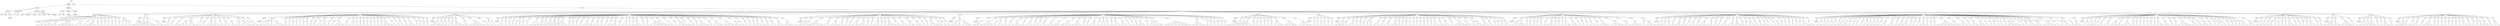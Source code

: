 digraph Tree {
	"t0" [label = "TEI"];
	"t1" [label = "teiHeader"];
	"t2" [label = "fileDesc"];
	"t3" [label = "titleStmt"];
	"t4" [label = "title"];
	"t5" [label = "title"];
	"t6" [label = "author"];
	"t7" [label = "surname"];
	"t8" [label = "publicationStmt"];
	"t9" [label = "p"];
	"t10" [label = "idno"];
	"t11" [label = "sourceDesc"];
	"t12" [label = "genre"];
	"t13" [label = "inspiration"];
	"t14" [label = "structure"];
	"t15" [label = "type"];
	"t16" [label = "periode"];
	"t17" [label = "taille"];
	"t18" [label = "permalien"];
	"t19" [label = "edStmt"];
	"t20" [label = "profileDesc"];
	"t21" [label = "creation"];
	"t22" [label = "date"];
	"t23" [label = "date"];
	"t24" [label = "langUsage"];
	"t25" [label = "language"];
	"t26" [label = "textClass"];
	"t27" [label = "keywords"];
	"t28" [label = "term"];
	"t29" [label = "text"];
	"t30" [label = "body"];
	"t31" [label = "div1"];
	"t32" [label = "head"];
	"t33" [label = "div2"];
	"t34" [label = "head"];
	"t35" [label = "listPerson"];
	"t36" [label = "sp"];
	"t37" [label = "p"];
	"t38" [label = "s"];
	"t39" [label = "sp"];
	"t40" [label = "p"];
	"t41" [label = "s"];
	"t42" [label = "sp"];
	"t43" [label = "p"];
	"t44" [label = "s"];
	"t45" [label = "s"];
	"t46" [label = "sp"];
	"t47" [label = "p"];
	"t48" [label = "s"];
	"t49" [label = "s"];
	"t50" [label = "sp"];
	"t51" [label = "p"];
	"t52" [label = "s"];
	"t53" [label = "s"];
	"t54" [label = "s"];
	"t55" [label = "s"];
	"t56" [label = "s"];
	"t57" [label = "sp"];
	"t58" [label = "p"];
	"t59" [label = "s"];
	"t60" [label = "s"];
	"t61" [label = "sp"];
	"t62" [label = "p"];
	"t63" [label = "s"];
	"t64" [label = "sp"];
	"t65" [label = "p"];
	"t66" [label = "s"];
	"t67" [label = "s"];
	"t68" [label = "s"];
	"t69" [label = "sp"];
	"t70" [label = "p"];
	"t71" [label = "s"];
	"t72" [label = "sp"];
	"t73" [label = "p"];
	"t74" [label = "s"];
	"t75" [label = "sp"];
	"t76" [label = "p"];
	"t77" [label = "s"];
	"t78" [label = "sp"];
	"t79" [label = "p"];
	"t80" [label = "s"];
	"t81" [label = "sp"];
	"t82" [label = "p"];
	"t83" [label = "s"];
	"t84" [label = "sp"];
	"t85" [label = "p"];
	"t86" [label = "s"];
	"t87" [label = "sp"];
	"t88" [label = "p"];
	"t89" [label = "s"];
	"t90" [label = "sp"];
	"t91" [label = "p"];
	"t92" [label = "s"];
	"t93" [label = "p"];
	"t94" [label = "s"];
	"t95" [label = "p"];
	"t96" [label = "s"];
	"t97" [label = "div2"];
	"t98" [label = "head"];
	"t99" [label = "listPerson"];
	"t100" [label = "sp"];
	"t101" [label = "p"];
	"t102" [label = "s"];
	"t103" [label = "sp"];
	"t104" [label = "p"];
	"t105" [label = "s"];
	"t106" [label = "s"];
	"t107" [label = "s"];
	"t108" [label = "s"];
	"t109" [label = "s"];
	"t110" [label = "s"];
	"t111" [label = "p"];
	"t112" [label = "s"];
	"t113" [label = "s"];
	"t114" [label = "div2"];
	"t115" [label = "head"];
	"t116" [label = "listPerson"];
	"t117" [label = "sp"];
	"t118" [label = "p"];
	"t119" [label = "s"];
	"t120" [label = "sp"];
	"t121" [label = "p"];
	"t122" [label = "s"];
	"t123" [label = "s"];
	"t124" [label = "sp"];
	"t125" [label = "p"];
	"t126" [label = "s"];
	"t127" [label = "sp"];
	"t128" [label = "p"];
	"t129" [label = "s"];
	"t130" [label = "s"];
	"t131" [label = "s"];
	"t132" [label = "p"];
	"t133" [label = "s"];
	"t134" [label = "s"];
	"t135" [label = "sp"];
	"t136" [label = "p"];
	"t137" [label = "s"];
	"t138" [label = "sp"];
	"t139" [label = "p"];
	"t140" [label = "s"];
	"t141" [label = "s"];
	"t142" [label = "sp"];
	"t143" [label = "p"];
	"t144" [label = "s"];
	"t145" [label = "s"];
	"t146" [label = "sp"];
	"t147" [label = "p"];
	"t148" [label = "s"];
	"t149" [label = "s"];
	"t150" [label = "sp"];
	"t151" [label = "p"];
	"t152" [label = "s"];
	"t153" [label = "sp"];
	"t154" [label = "p"];
	"t155" [label = "s"];
	"t156" [label = "s"];
	"t157" [label = "sp"];
	"t158" [label = "p"];
	"t159" [label = "s"];
	"t160" [label = "sp"];
	"t161" [label = "p"];
	"t162" [label = "s"];
	"t163" [label = "s"];
	"t164" [label = "p"];
	"t165" [label = "s"];
	"t166" [label = "s"];
	"t167" [label = "s"];
	"t168" [label = "sp"];
	"t169" [label = "p"];
	"t170" [label = "s"];
	"t171" [label = "sp"];
	"t172" [label = "p"];
	"t173" [label = "s"];
	"t174" [label = "div2"];
	"t175" [label = "head"];
	"t176" [label = "listPerson"];
	"t177" [label = "sp"];
	"t178" [label = "p"];
	"t179" [label = "s"];
	"t180" [label = "p"];
	"t181" [label = "s"];
	"t182" [label = "s"];
	"t183" [label = "p"];
	"t184" [label = "s"];
	"t185" [label = "p"];
	"t186" [label = "s"];
	"t187" [label = "s"];
	"t188" [label = "s"];
	"t189" [label = "sp"];
	"t190" [label = "p"];
	"t191" [label = "s"];
	"t192" [label = "sp"];
	"t193" [label = "p"];
	"t194" [label = "s"];
	"t195" [label = "sp"];
	"t196" [label = "p"];
	"t197" [label = "s"];
	"t198" [label = "sp"];
	"t199" [label = "p"];
	"t200" [label = "s"];
	"t201" [label = "sp"];
	"t202" [label = "p"];
	"t203" [label = "s"];
	"t204" [label = "sp"];
	"t205" [label = "p"];
	"t206" [label = "s"];
	"t207" [label = "sp"];
	"t208" [label = "p"];
	"t209" [label = "s"];
	"t210" [label = "sp"];
	"t211" [label = "p"];
	"t212" [label = "s"];
	"t213" [label = "sp"];
	"t214" [label = "p"];
	"t215" [label = "s"];
	"t216" [label = "sp"];
	"t217" [label = "p"];
	"t218" [label = "s"];
	"t219" [label = "p"];
	"t220" [label = "s"];
	"t221" [label = "s"];
	"t222" [label = "sp"];
	"t223" [label = "p"];
	"t224" [label = "s"];
	"t225" [label = "sp"];
	"t226" [label = "p"];
	"t227" [label = "s"];
	"t228" [label = "p"];
	"t229" [label = "s"];
	"t230" [label = "s"];
	"t231" [label = "s"];
	"t232" [label = "sp"];
	"t233" [label = "p"];
	"t234" [label = "s"];
	"t235" [label = "sp"];
	"t236" [label = "p"];
	"t237" [label = "s"];
	"t238" [label = "s"];
	"t239" [label = "sp"];
	"t240" [label = "p"];
	"t241" [label = "s"];
	"t242" [label = "sp"];
	"t243" [label = "p"];
	"t244" [label = "s"];
	"t245" [label = "sp"];
	"t246" [label = "p"];
	"t247" [label = "s"];
	"t248" [label = "sp"];
	"t249" [label = "p"];
	"t250" [label = "s"];
	"t251" [label = "sp"];
	"t252" [label = "p"];
	"t253" [label = "s"];
	"t254" [label = "sp"];
	"t255" [label = "p"];
	"t256" [label = "s"];
	"t257" [label = "sp"];
	"t258" [label = "p"];
	"t259" [label = "s"];
	"t260" [label = "sp"];
	"t261" [label = "p"];
	"t262" [label = "s"];
	"t263" [label = "sp"];
	"t264" [label = "p"];
	"t265" [label = "s"];
	"t266" [label = "s"];
	"t267" [label = "s"];
	"t268" [label = "sp"];
	"t269" [label = "p"];
	"t270" [label = "s"];
	"t271" [label = "sp"];
	"t272" [label = "p"];
	"t273" [label = "s"];
	"t274" [label = "sp"];
	"t275" [label = "p"];
	"t276" [label = "s"];
	"t277" [label = "sp"];
	"t278" [label = "p"];
	"t279" [label = "s"];
	"t280" [label = "sp"];
	"t281" [label = "p"];
	"t282" [label = "s"];
	"t283" [label = "s"];
	"t284" [label = "sp"];
	"t285" [label = "p"];
	"t286" [label = "s"];
	"t287" [label = "sp"];
	"t288" [label = "p"];
	"t289" [label = "s"];
	"t290" [label = "sp"];
	"t291" [label = "p"];
	"t292" [label = "s"];
	"t293" [label = "sp"];
	"t294" [label = "p"];
	"t295" [label = "s"];
	"t296" [label = "div2"];
	"t297" [label = "head"];
	"t298" [label = "listPerson"];
	"t299" [label = "sp"];
	"t300" [label = "p"];
	"t301" [label = "s"];
	"t302" [label = "s"];
	"t303" [label = "sp"];
	"t304" [label = "p"];
	"t305" [label = "s"];
	"t306" [label = "sp"];
	"t307" [label = "p"];
	"t308" [label = "s"];
	"t309" [label = "sp"];
	"t310" [label = "p"];
	"t311" [label = "s"];
	"t312" [label = "sp"];
	"t313" [label = "p"];
	"t314" [label = "s"];
	"t315" [label = "s"];
	"t316" [label = "sp"];
	"t317" [label = "p"];
	"t318" [label = "s"];
	"t319" [label = "s"];
	"t320" [label = "s"];
	"t321" [label = "sp"];
	"t322" [label = "p"];
	"t323" [label = "s"];
	"t324" [label = "sp"];
	"t325" [label = "p"];
	"t326" [label = "s"];
	"t327" [label = "s"];
	"t328" [label = "s"];
	"t329" [label = "s"];
	"t330" [label = "s"];
	"t331" [label = "sp"];
	"t332" [label = "p"];
	"t333" [label = "s"];
	"t334" [label = "sp"];
	"t335" [label = "p"];
	"t336" [label = "s"];
	"t337" [label = "p"];
	"t338" [label = "s"];
	"t339" [label = "div2"];
	"t340" [label = "head"];
	"t341" [label = "listPerson"];
	"t342" [label = "sp"];
	"t343" [label = "p"];
	"t344" [label = "s"];
	"t345" [label = "s"];
	"t346" [label = "sp"];
	"t347" [label = "p"];
	"t348" [label = "s"];
	"t349" [label = "sp"];
	"t350" [label = "p"];
	"t351" [label = "s"];
	"t352" [label = "sp"];
	"t353" [label = "p"];
	"t354" [label = "s"];
	"t355" [label = "sp"];
	"t356" [label = "p"];
	"t357" [label = "s"];
	"t358" [label = "p"];
	"t359" [label = "s"];
	"t360" [label = "sp"];
	"t361" [label = "p"];
	"t362" [label = "s"];
	"t363" [label = "sp"];
	"t364" [label = "p"];
	"t365" [label = "s"];
	"t366" [label = "sp"];
	"t367" [label = "p"];
	"t368" [label = "s"];
	"t369" [label = "sp"];
	"t370" [label = "p"];
	"t371" [label = "s"];
	"t372" [label = "sp"];
	"t373" [label = "p"];
	"t374" [label = "s"];
	"t375" [label = "sp"];
	"t376" [label = "p"];
	"t377" [label = "s"];
	"t378" [label = "sp"];
	"t379" [label = "p"];
	"t380" [label = "s"];
	"t381" [label = "sp"];
	"t382" [label = "p"];
	"t383" [label = "s"];
	"t384" [label = "sp"];
	"t385" [label = "p"];
	"t386" [label = "s"];
	"t387" [label = "s"];
	"t388" [label = "s"];
	"t389" [label = "s"];
	"t390" [label = "s"];
	"t391" [label = "sp"];
	"t392" [label = "p"];
	"t393" [label = "s"];
	"t394" [label = "sp"];
	"t395" [label = "p"];
	"t396" [label = "s"];
	"t397" [label = "sp"];
	"t398" [label = "p"];
	"t399" [label = "s"];
	"t400" [label = "sp"];
	"t401" [label = "p"];
	"t402" [label = "s"];
	"t403" [label = "sp"];
	"t404" [label = "p"];
	"t405" [label = "s"];
	"t406" [label = "s"];
	"t407" [label = "sp"];
	"t408" [label = "p"];
	"t409" [label = "s"];
	"t410" [label = "sp"];
	"t411" [label = "p"];
	"t412" [label = "s"];
	"t413" [label = "s"];
	"t414" [label = "sp"];
	"t415" [label = "p"];
	"t416" [label = "s"];
	"t417" [label = "sp"];
	"t418" [label = "p"];
	"t419" [label = "s"];
	"t420" [label = "sp"];
	"t421" [label = "p"];
	"t422" [label = "s"];
	"t423" [label = "sp"];
	"t424" [label = "p"];
	"t425" [label = "s"];
	"t426" [label = "s"];
	"t427" [label = "sp"];
	"t428" [label = "p"];
	"t429" [label = "s"];
	"t430" [label = "sp"];
	"t431" [label = "p"];
	"t432" [label = "s"];
	"t433" [label = "s"];
	"t434" [label = "sp"];
	"t435" [label = "p"];
	"t436" [label = "s"];
	"t437" [label = "sp"];
	"t438" [label = "p"];
	"t439" [label = "s"];
	"t440" [label = "sp"];
	"t441" [label = "p"];
	"t442" [label = "s"];
	"t443" [label = "s"];
	"t444" [label = "sp"];
	"t445" [label = "p"];
	"t446" [label = "s"];
	"t447" [label = "sp"];
	"t448" [label = "p"];
	"t449" [label = "s"];
	"t450" [label = "sp"];
	"t451" [label = "p"];
	"t452" [label = "s"];
	"t453" [label = "s"];
	"t454" [label = "s"];
	"t455" [label = "s"];
	"t456" [label = "s"];
	"t457" [label = "sp"];
	"t458" [label = "p"];
	"t459" [label = "s"];
	"t460" [label = "sp"];
	"t461" [label = "p"];
	"t462" [label = "s"];
	"t463" [label = "sp"];
	"t464" [label = "p"];
	"t465" [label = "s"];
	"t466" [label = "sp"];
	"t467" [label = "p"];
	"t468" [label = "s"];
	"t469" [label = "s"];
	"t470" [label = "s"];
	"t471" [label = "sp"];
	"t472" [label = "p"];
	"t473" [label = "s"];
	"t474" [label = "sp"];
	"t475" [label = "p"];
	"t476" [label = "s"];
	"t477" [label = "sp"];
	"t478" [label = "p"];
	"t479" [label = "s"];
	"t480" [label = "sp"];
	"t481" [label = "p"];
	"t482" [label = "s"];
	"t483" [label = "s"];
	"t484" [label = "s"];
	"t485" [label = "sp"];
	"t486" [label = "p"];
	"t487" [label = "s"];
	"t488" [label = "sp"];
	"t489" [label = "p"];
	"t490" [label = "s"];
	"t491" [label = "s"];
	"t492" [label = "s"];
	"t493" [label = "sp"];
	"t494" [label = "p"];
	"t495" [label = "s"];
	"t496" [label = "s"];
	"t497" [label = "s"];
	"t498" [label = "sp"];
	"t499" [label = "p"];
	"t500" [label = "s"];
	"t501" [label = "s"];
	"t502" [label = "sp"];
	"t503" [label = "p"];
	"t504" [label = "s"];
	"t505" [label = "sp"];
	"t506" [label = "p"];
	"t507" [label = "s"];
	"t508" [label = "sp"];
	"t509" [label = "p"];
	"t510" [label = "s"];
	"t511" [label = "sp"];
	"t512" [label = "p"];
	"t513" [label = "s"];
	"t514" [label = "sp"];
	"t515" [label = "p"];
	"t516" [label = "s"];
	"t517" [label = "s"];
	"t518" [label = "sp"];
	"t519" [label = "p"];
	"t520" [label = "s"];
	"t521" [label = "sp"];
	"t522" [label = "p"];
	"t523" [label = "s"];
	"t524" [label = "sp"];
	"t525" [label = "p"];
	"t526" [label = "s"];
	"t527" [label = "s"];
	"t528" [label = "sp"];
	"t529" [label = "p"];
	"t530" [label = "s"];
	"t531" [label = "s"];
	"t532" [label = "sp"];
	"t533" [label = "p"];
	"t534" [label = "s"];
	"t535" [label = "s"];
	"t536" [label = "s"];
	"t537" [label = "div2"];
	"t538" [label = "head"];
	"t539" [label = "listPerson"];
	"t540" [label = "sp"];
	"t541" [label = "p"];
	"t542" [label = "s"];
	"t543" [label = "sp"];
	"t544" [label = "p"];
	"t545" [label = "s"];
	"t546" [label = "s"];
	"t547" [label = "sp"];
	"t548" [label = "p"];
	"t549" [label = "s"];
	"t550" [label = "s"];
	"t551" [label = "s"];
	"t552" [label = "s"];
	"t553" [label = "s"];
	"t554" [label = "sp"];
	"t555" [label = "p"];
	"t556" [label = "s"];
	"t557" [label = "s"];
	"t558" [label = "sp"];
	"t559" [label = "p"];
	"t560" [label = "s"];
	"t561" [label = "s"];
	"t562" [label = "sp"];
	"t563" [label = "p"];
	"t564" [label = "s"];
	"t565" [label = "s"];
	"t566" [label = "sp"];
	"t567" [label = "p"];
	"t568" [label = "s"];
	"t569" [label = "sp"];
	"t570" [label = "p"];
	"t571" [label = "s"];
	"t572" [label = "sp"];
	"t573" [label = "p"];
	"t574" [label = "s"];
	"t575" [label = "s"];
	"t576" [label = "sp"];
	"t577" [label = "p"];
	"t578" [label = "s"];
	"t579" [label = "s"];
	"t580" [label = "sp"];
	"t581" [label = "p"];
	"t582" [label = "s"];
	"t583" [label = "sp"];
	"t584" [label = "p"];
	"t585" [label = "s"];
	"t586" [label = "sp"];
	"t587" [label = "p"];
	"t588" [label = "s"];
	"t589" [label = "s"];
	"t590" [label = "sp"];
	"t591" [label = "p"];
	"t592" [label = "s"];
	"t593" [label = "sp"];
	"t594" [label = "p"];
	"t595" [label = "s"];
	"t596" [label = "sp"];
	"t597" [label = "p"];
	"t598" [label = "s"];
	"t599" [label = "s"];
	"t600" [label = "s"];
	"t601" [label = "sp"];
	"t602" [label = "p"];
	"t603" [label = "s"];
	"t604" [label = "sp"];
	"t605" [label = "p"];
	"t606" [label = "s"];
	"t607" [label = "s"];
	"t608" [label = "sp"];
	"t609" [label = "p"];
	"t610" [label = "s"];
	"t611" [label = "s"];
	"t612" [label = "sp"];
	"t613" [label = "p"];
	"t614" [label = "s"];
	"t615" [label = "s"];
	"t616" [label = "sp"];
	"t617" [label = "p"];
	"t618" [label = "s"];
	"t619" [label = "sp"];
	"t620" [label = "p"];
	"t621" [label = "s"];
	"t622" [label = "sp"];
	"t623" [label = "p"];
	"t624" [label = "s"];
	"t625" [label = "s"];
	"t626" [label = "s"];
	"t627" [label = "sp"];
	"t628" [label = "p"];
	"t629" [label = "s"];
	"t630" [label = "sp"];
	"t631" [label = "p"];
	"t632" [label = "s"];
	"t633" [label = "sp"];
	"t634" [label = "p"];
	"t635" [label = "s"];
	"t636" [label = "div2"];
	"t637" [label = "head"];
	"t638" [label = "listPerson"];
	"t639" [label = "sp"];
	"t640" [label = "p"];
	"t641" [label = "s"];
	"t642" [label = "s"];
	"t643" [label = "p"];
	"t644" [label = "s"];
	"t645" [label = "p"];
	"t646" [label = "s"];
	"t647" [label = "s"];
	"t648" [label = "s"];
	"t649" [label = "div2"];
	"t650" [label = "head"];
	"t651" [label = "listPerson"];
	"t652" [label = "sp"];
	"t653" [label = "p"];
	"t654" [label = "s"];
	"t655" [label = "s"];
	"t656" [label = "sp"];
	"t657" [label = "p"];
	"t658" [label = "s"];
	"t659" [label = "s"];
	"t660" [label = "s"];
	"t661" [label = "s"];
	"t662" [label = "sp"];
	"t663" [label = "p"];
	"t664" [label = "s"];
	"t665" [label = "p"];
	"t666" [label = "s"];
	"t667" [label = "s"];
	"t668" [label = "sp"];
	"t669" [label = "p"];
	"t670" [label = "s"];
	"t671" [label = "sp"];
	"t672" [label = "p"];
	"t673" [label = "s"];
	"t674" [label = "sp"];
	"t675" [label = "p"];
	"t676" [label = "s"];
	"t677" [label = "s"];
	"t678" [label = "s"];
	"t679" [label = "sp"];
	"t680" [label = "p"];
	"t681" [label = "s"];
	"t682" [label = "sp"];
	"t683" [label = "p"];
	"t684" [label = "s"];
	"t685" [label = "s"];
	"t686" [label = "sp"];
	"t687" [label = "p"];
	"t688" [label = "s"];
	"t689" [label = "sp"];
	"t690" [label = "p"];
	"t691" [label = "s"];
	"t692" [label = "sp"];
	"t693" [label = "p"];
	"t694" [label = "s"];
	"t695" [label = "s"];
	"t696" [label = "sp"];
	"t697" [label = "p"];
	"t698" [label = "s"];
	"t699" [label = "s"];
	"t700" [label = "sp"];
	"t701" [label = "p"];
	"t702" [label = "s"];
	"t703" [label = "s"];
	"t704" [label = "sp"];
	"t705" [label = "p"];
	"t706" [label = "s"];
	"t707" [label = "s"];
	"t708" [label = "s"];
	"t709" [label = "sp"];
	"t710" [label = "p"];
	"t711" [label = "s"];
	"t712" [label = "s"];
	"t713" [label = "s"];
	"t714" [label = "sp"];
	"t715" [label = "p"];
	"t716" [label = "s"];
	"t717" [label = "sp"];
	"t718" [label = "p"];
	"t719" [label = "s"];
	"t720" [label = "sp"];
	"t721" [label = "p"];
	"t722" [label = "s"];
	"t723" [label = "s"];
	"t724" [label = "sp"];
	"t725" [label = "p"];
	"t726" [label = "s"];
	"t727" [label = "sp"];
	"t728" [label = "p"];
	"t729" [label = "s"];
	"t730" [label = "s"];
	"t731" [label = "sp"];
	"t732" [label = "p"];
	"t733" [label = "s"];
	"t734" [label = "sp"];
	"t735" [label = "p"];
	"t736" [label = "s"];
	"t737" [label = "sp"];
	"t738" [label = "p"];
	"t739" [label = "s"];
	"t740" [label = "s"];
	"t741" [label = "sp"];
	"t742" [label = "p"];
	"t743" [label = "s"];
	"t744" [label = "s"];
	"t745" [label = "sp"];
	"t746" [label = "p"];
	"t747" [label = "s"];
	"t748" [label = "sp"];
	"t749" [label = "p"];
	"t750" [label = "s"];
	"t751" [label = "sp"];
	"t752" [label = "p"];
	"t753" [label = "s"];
	"t754" [label = "sp"];
	"t755" [label = "p"];
	"t756" [label = "s"];
	"t757" [label = "s"];
	"t758" [label = "sp"];
	"t759" [label = "p"];
	"t760" [label = "s"];
	"t761" [label = "sp"];
	"t762" [label = "p"];
	"t763" [label = "s"];
	"t764" [label = "s"];
	"t765" [label = "s"];
	"t766" [label = "sp"];
	"t767" [label = "p"];
	"t768" [label = "s"];
	"t769" [label = "sp"];
	"t770" [label = "p"];
	"t771" [label = "s"];
	"t772" [label = "s"];
	"t773" [label = "s"];
	"t774" [label = "s"];
	"t775" [label = "s"];
	"t776" [label = "s"];
	"t777" [label = "s"];
	"t778" [label = "s"];
	"t779" [label = "sp"];
	"t780" [label = "p"];
	"t781" [label = "s"];
	"t782" [label = "s"];
	"t783" [label = "s"];
	"t784" [label = "s"];
	"t785" [label = "sp"];
	"t786" [label = "p"];
	"t787" [label = "s"];
	"t788" [label = "sp"];
	"t789" [label = "p"];
	"t790" [label = "s"];
	"t791" [label = "sp"];
	"t792" [label = "p"];
	"t793" [label = "s"];
	"t794" [label = "sp"];
	"t795" [label = "p"];
	"t796" [label = "s"];
	"t797" [label = "sp"];
	"t798" [label = "p"];
	"t799" [label = "s"];
	"t800" [label = "sp"];
	"t801" [label = "p"];
	"t802" [label = "s"];
	"t803" [label = "div2"];
	"t804" [label = "head"];
	"t805" [label = "listPerson"];
	"t806" [label = "sp"];
	"t807" [label = "p"];
	"t808" [label = "s"];
	"t809" [label = "sp"];
	"t810" [label = "p"];
	"t811" [label = "s"];
	"t812" [label = "sp"];
	"t813" [label = "p"];
	"t814" [label = "s"];
	"t815" [label = "s"];
	"t816" [label = "s"];
	"t817" [label = "s"];
	"t818" [label = "s"];
	"t819" [label = "sp"];
	"t820" [label = "p"];
	"t821" [label = "s"];
	"t822" [label = "sp"];
	"t823" [label = "p"];
	"t824" [label = "s"];
	"t825" [label = "sp"];
	"t826" [label = "p"];
	"t827" [label = "s"];
	"t828" [label = "sp"];
	"t829" [label = "p"];
	"t830" [label = "s"];
	"t831" [label = "sp"];
	"t832" [label = "p"];
	"t833" [label = "s"];
	"t834" [label = "sp"];
	"t835" [label = "p"];
	"t836" [label = "s"];
	"t837" [label = "sp"];
	"t838" [label = "p"];
	"t839" [label = "s"];
	"t840" [label = "s"];
	"t841" [label = "s"];
	"t842" [label = "sp"];
	"t843" [label = "p"];
	"t844" [label = "s"];
	"t845" [label = "s"];
	"t846" [label = "s"];
	"t847" [label = "s"];
	"t848" [label = "sp"];
	"t849" [label = "p"];
	"t850" [label = "s"];
	"t851" [label = "s"];
	"t852" [label = "s"];
	"t853" [label = "s"];
	"t854" [label = "div2"];
	"t855" [label = "head"];
	"t856" [label = "listPerson"];
	"t857" [label = "sp"];
	"t858" [label = "p"];
	"t859" [label = "s"];
	"t860" [label = "sp"];
	"t861" [label = "p"];
	"t862" [label = "s"];
	"t863" [label = "sp"];
	"t864" [label = "p"];
	"t865" [label = "s"];
	"t866" [label = "sp"];
	"t867" [label = "p"];
	"t868" [label = "s"];
	"t869" [label = "sp"];
	"t870" [label = "p"];
	"t871" [label = "s"];
	"t872" [label = "sp"];
	"t873" [label = "p"];
	"t874" [label = "s"];
	"t875" [label = "div2"];
	"t876" [label = "head"];
	"t877" [label = "listPerson"];
	"t878" [label = "sp"];
	"t879" [label = "p"];
	"t880" [label = "s"];
	"t881" [label = "sp"];
	"t882" [label = "p"];
	"t883" [label = "s"];
	"t884" [label = "s"];
	"t885" [label = "s"];
	"t886" [label = "sp"];
	"t887" [label = "p"];
	"t888" [label = "s"];
	"t889" [label = "s"];
	"t890" [label = "sp"];
	"t891" [label = "p"];
	"t892" [label = "s"];
	"t893" [label = "sp"];
	"t894" [label = "p"];
	"t895" [label = "s"];
	"t896" [label = "sp"];
	"t897" [label = "p"];
	"t898" [label = "s"];
	"t899" [label = "sp"];
	"t900" [label = "p"];
	"t901" [label = "s"];
	"t902" [label = "p"];
	"t903" [label = "s"];
	"t904" [label = "sp"];
	"t905" [label = "p"];
	"t906" [label = "s"];
	"t907" [label = "s"];
	"t908" [label = "sp"];
	"t909" [label = "p"];
	"t910" [label = "s"];
	"t911" [label = "sp"];
	"t912" [label = "p"];
	"t913" [label = "s"];
	"t914" [label = "s"];
	"t915" [label = "sp"];
	"t916" [label = "p"];
	"t917" [label = "s"];
	"t918" [label = "s"];
	"t919" [label = "sp"];
	"t920" [label = "p"];
	"t921" [label = "s"];
	"t922" [label = "sp"];
	"t923" [label = "p"];
	"t924" [label = "s"];
	"t925" [label = "sp"];
	"t926" [label = "p"];
	"t927" [label = "s"];
	"t928" [label = "sp"];
	"t929" [label = "p"];
	"t930" [label = "s"];
	"t931" [label = "sp"];
	"t932" [label = "p"];
	"t933" [label = "s"];
	"t934" [label = "sp"];
	"t935" [label = "p"];
	"t936" [label = "s"];
	"t937" [label = "sp"];
	"t938" [label = "p"];
	"t939" [label = "s"];
	"t940" [label = "sp"];
	"t941" [label = "p"];
	"t942" [label = "s"];
	"t943" [label = "sp"];
	"t944" [label = "p"];
	"t945" [label = "s"];
	"t946" [label = "sp"];
	"t947" [label = "p"];
	"t948" [label = "s"];
	"t949" [label = "sp"];
	"t950" [label = "p"];
	"t951" [label = "s"];
	"t952" [label = "s"];
	"t953" [label = "sp"];
	"t954" [label = "p"];
	"t955" [label = "s"];
	"t956" [label = "sp"];
	"t957" [label = "p"];
	"t958" [label = "s"];
	"t959" [label = "s"];
	"t960" [label = "sp"];
	"t961" [label = "p"];
	"t962" [label = "s"];
	"t963" [label = "sp"];
	"t964" [label = "p"];
	"t965" [label = "s"];
	"t966" [label = "s"];
	"t967" [label = "s"];
	"t968" [label = "s"];
	"t969" [label = "sp"];
	"t970" [label = "p"];
	"t971" [label = "s"];
	"t972" [label = "sp"];
	"t973" [label = "p"];
	"t974" [label = "s"];
	"t975" [label = "sp"];
	"t976" [label = "p"];
	"t977" [label = "s"];
	"t978" [label = "s"];
	"t979" [label = "sp"];
	"t980" [label = "p"];
	"t981" [label = "s"];
	"t982" [label = "s"];
	"t983" [label = "sp"];
	"t984" [label = "p"];
	"t985" [label = "s"];
	"t986" [label = "sp"];
	"t987" [label = "p"];
	"t988" [label = "s"];
	"t989" [label = "sp"];
	"t990" [label = "p"];
	"t991" [label = "s"];
	"t992" [label = "sp"];
	"t993" [label = "p"];
	"t994" [label = "s"];
	"t995" [label = "sp"];
	"t996" [label = "p"];
	"t997" [label = "s"];
	"t998" [label = "s"];
	"t999" [label = "div2"];
	"t1000" [label = "head"];
	"t1001" [label = "listPerson"];
	"t1002" [label = "sp"];
	"t1003" [label = "p"];
	"t1004" [label = "s"];
	"t1005" [label = "s"];
	"t1006" [label = "p"];
	"t1007" [label = "s"];
	"t1008" [label = "s"];
	"t1009" [label = "sp"];
	"t1010" [label = "p"];
	"t1011" [label = "s"];
	"t1012" [label = "sp"];
	"t1013" [label = "p"];
	"t1014" [label = "s"];
	"t1015" [label = "sp"];
	"t1016" [label = "p"];
	"t1017" [label = "s"];
	"t1018" [label = "sp"];
	"t1019" [label = "p"];
	"t1020" [label = "s"];
	"t1021" [label = "sp"];
	"t1022" [label = "p"];
	"t1023" [label = "s"];
	"t1024" [label = "sp"];
	"t1025" [label = "p"];
	"t1026" [label = "s"];
	"t1027" [label = "sp"];
	"t1028" [label = "p"];
	"t1029" [label = "s"];
	"t1030" [label = "s"];
	"t1031" [label = "sp"];
	"t1032" [label = "p"];
	"t1033" [label = "s"];
	"t1034" [label = "sp"];
	"t1035" [label = "p"];
	"t1036" [label = "s"];
	"t1037" [label = "sp"];
	"t1038" [label = "p"];
	"t1039" [label = "s"];
	"t1040" [label = "sp"];
	"t1041" [label = "p"];
	"t1042" [label = "s"];
	"t1043" [label = "s"];
	"t1044" [label = "sp"];
	"t1045" [label = "p"];
	"t1046" [label = "s"];
	"t1047" [label = "s"];
	"t1048" [label = "sp"];
	"t1049" [label = "p"];
	"t1050" [label = "s"];
	"t1051" [label = "sp"];
	"t1052" [label = "p"];
	"t1053" [label = "s"];
	"t1054" [label = "sp"];
	"t1055" [label = "p"];
	"t1056" [label = "s"];
	"t1057" [label = "sp"];
	"t1058" [label = "p"];
	"t1059" [label = "s"];
	"t1060" [label = "s"];
	"t1061" [label = "sp"];
	"t1062" [label = "p"];
	"t1063" [label = "s"];
	"t1064" [label = "sp"];
	"t1065" [label = "p"];
	"t1066" [label = "s"];
	"t1067" [label = "s"];
	"t1068" [label = "s"];
	"t1069" [label = "sp"];
	"t1070" [label = "p"];
	"t1071" [label = "s"];
	"t1072" [label = "s"];
	"t1073" [label = "s"];
	"t1074" [label = "s"];
	"t1075" [label = "sp"];
	"t1076" [label = "p"];
	"t1077" [label = "s"];
	"t1078" [label = "s"];
	"t1079" [label = "sp"];
	"t1080" [label = "p"];
	"t1081" [label = "s"];
	"t1082" [label = "s"];
	"t1083" [label = "s"];
	"t1084" [label = "sp"];
	"t1085" [label = "p"];
	"t1086" [label = "s"];
	"t1087" [label = "p"];
	"t1088" [label = "s"];
	"t1089" [label = "s"];
	"t1090" [label = "s"];
	"t1091" [label = "div2"];
	"t1092" [label = "head"];
	"t1093" [label = "listPerson"];
	"t1094" [label = "sp"];
	"t1095" [label = "p"];
	"t1096" [label = "s"];
	"t1097" [label = "sp"];
	"t1098" [label = "p"];
	"t1099" [label = "s"];
	"t1100" [label = "s"];
	"t1101" [label = "sp"];
	"t1102" [label = "p"];
	"t1103" [label = "s"];
	"t1104" [label = "sp"];
	"t1105" [label = "p"];
	"t1106" [label = "s"];
	"t1107" [label = "sp"];
	"t1108" [label = "p"];
	"t1109" [label = "s"];
	"t1110" [label = "s"];
	"t1111" [label = "sp"];
	"t1112" [label = "p"];
	"t1113" [label = "s"];
	"t1114" [label = "sp"];
	"t1115" [label = "p"];
	"t1116" [label = "s"];
	"t1117" [label = "sp"];
	"t1118" [label = "p"];
	"t1119" [label = "s"];
	"t1120" [label = "s"];
	"t1121" [label = "sp"];
	"t1122" [label = "p"];
	"t1123" [label = "s"];
	"t1124" [label = "sp"];
	"t1125" [label = "p"];
	"t1126" [label = "s"];
	"t1127" [label = "s"];
	"t1128" [label = "sp"];
	"t1129" [label = "p"];
	"t1130" [label = "s"];
	"t1131" [label = "s"];
	"t1132" [label = "sp"];
	"t1133" [label = "p"];
	"t1134" [label = "s"];
	"t1135" [label = "sp"];
	"t1136" [label = "p"];
	"t1137" [label = "s"];
	"t1138" [label = "sp"];
	"t1139" [label = "p"];
	"t1140" [label = "s"];
	"t1141" [label = "s"];
	"t1142" [label = "sp"];
	"t1143" [label = "p"];
	"t1144" [label = "s"];
	"t1145" [label = "s"];
	"t1146" [label = "sp"];
	"t1147" [label = "p"];
	"t1148" [label = "s"];
	"t1149" [label = "s"];
	"t1150" [label = "sp"];
	"t1151" [label = "p"];
	"t1152" [label = "s"];
	"t1153" [label = "sp"];
	"t1154" [label = "p"];
	"t1155" [label = "s"];
	"t1156" [label = "sp"];
	"t1157" [label = "p"];
	"t1158" [label = "s"];
	"t1159" [label = "s"];
	"t1160" [label = "sp"];
	"t1161" [label = "p"];
	"t1162" [label = "s"];
	"t1163" [label = "sp"];
	"t1164" [label = "p"];
	"t1165" [label = "s"];
	"t1166" [label = "sp"];
	"t1167" [label = "p"];
	"t1168" [label = "s"];
	"t1169" [label = "s"];
	"t1170" [label = "sp"];
	"t1171" [label = "p"];
	"t1172" [label = "s"];
	"t1173" [label = "sp"];
	"t1174" [label = "p"];
	"t1175" [label = "s"];
	"t1176" [label = "sp"];
	"t1177" [label = "p"];
	"t1178" [label = "s"];
	"t1179" [label = "sp"];
	"t1180" [label = "p"];
	"t1181" [label = "s"];
	"t1182" [label = "sp"];
	"t1183" [label = "p"];
	"t1184" [label = "s"];
	"t1185" [label = "sp"];
	"t1186" [label = "p"];
	"t1187" [label = "s"];
	"t1188" [label = "sp"];
	"t1189" [label = "p"];
	"t1190" [label = "s"];
	"t1191" [label = "sp"];
	"t1192" [label = "p"];
	"t1193" [label = "s"];
	"t1194" [label = "sp"];
	"t1195" [label = "p"];
	"t1196" [label = "s"];
	"t1197" [label = "sp"];
	"t1198" [label = "p"];
	"t1199" [label = "s"];
	"t1200" [label = "s"];
	"t1201" [label = "s"];
	"t1202" [label = "sp"];
	"t1203" [label = "p"];
	"t1204" [label = "s"];
	"t1205" [label = "div2"];
	"t1206" [label = "head"];
	"t1207" [label = "listPerson"];
	"t1208" [label = "sp"];
	"t1209" [label = "p"];
	"t1210" [label = "s"];
	"t1211" [label = "sp"];
	"t1212" [label = "p"];
	"t1213" [label = "s"];
	"t1214" [label = "sp"];
	"t1215" [label = "p"];
	"t1216" [label = "s"];
	"t1217" [label = "sp"];
	"t1218" [label = "p"];
	"t1219" [label = "s"];
	"t1220" [label = "sp"];
	"t1221" [label = "p"];
	"t1222" [label = "s"];
	"t1223" [label = "sp"];
	"t1224" [label = "p"];
	"t1225" [label = "s"];
	"t1226" [label = "sp"];
	"t1227" [label = "p"];
	"t1228" [label = "s"];
	"t1229" [label = "sp"];
	"t1230" [label = "p"];
	"t1231" [label = "s"];
	"t1232" [label = "s"];
	"t1233" [label = "sp"];
	"t1234" [label = "p"];
	"t1235" [label = "s"];
	"t1236" [label = "sp"];
	"t1237" [label = "p"];
	"t1238" [label = "s"];
	"t1239" [label = "sp"];
	"t1240" [label = "p"];
	"t1241" [label = "s"];
	"t1242" [label = "sp"];
	"t1243" [label = "p"];
	"t1244" [label = "s"];
	"t1245" [label = "sp"];
	"t1246" [label = "p"];
	"t1247" [label = "s"];
	"t1248" [label = "sp"];
	"t1249" [label = "p"];
	"t1250" [label = "s"];
	"t1251" [label = "sp"];
	"t1252" [label = "p"];
	"t1253" [label = "s"];
	"t1254" [label = "sp"];
	"t1255" [label = "p"];
	"t1256" [label = "s"];
	"t1257" [label = "sp"];
	"t1258" [label = "p"];
	"t1259" [label = "s"];
	"t1260" [label = "sp"];
	"t1261" [label = "p"];
	"t1262" [label = "s"];
	"t1263" [label = "s"];
	"t1264" [label = "sp"];
	"t1265" [label = "p"];
	"t1266" [label = "s"];
	"t1267" [label = "s"];
	"t1268" [label = "sp"];
	"t1269" [label = "p"];
	"t1270" [label = "s"];
	"t1271" [label = "sp"];
	"t1272" [label = "p"];
	"t1273" [label = "s"];
	"t1274" [label = "sp"];
	"t1275" [label = "p"];
	"t1276" [label = "s"];
	"t1277" [label = "s"];
	"t1278" [label = "sp"];
	"t1279" [label = "p"];
	"t1280" [label = "s"];
	"t1281" [label = "sp"];
	"t1282" [label = "p"];
	"t1283" [label = "s"];
	"t1284" [label = "sp"];
	"t1285" [label = "p"];
	"t1286" [label = "s"];
	"t1287" [label = "sp"];
	"t1288" [label = "p"];
	"t1289" [label = "s"];
	"t1290" [label = "s"];
	"t1291" [label = "sp"];
	"t1292" [label = "p"];
	"t1293" [label = "s"];
	"t1294" [label = "sp"];
	"t1295" [label = "p"];
	"t1296" [label = "s"];
	"t1297" [label = "sp"];
	"t1298" [label = "p"];
	"t1299" [label = "s"];
	"t1300" [label = "sp"];
	"t1301" [label = "p"];
	"t1302" [label = "s"];
	"t1303" [label = "s"];
	"t1304" [label = "s"];
	"t1305" [label = "s"];
	"t1306" [label = "s"];
	"t1307" [label = "s"];
	"t1308" [label = "sp"];
	"t1309" [label = "p"];
	"t1310" [label = "s"];
	"t1311" [label = "sp"];
	"t1312" [label = "p"];
	"t1313" [label = "s"];
	"t1314" [label = "s"];
	"t1315" [label = "sp"];
	"t1316" [label = "p"];
	"t1317" [label = "s"];
	"t1318" [label = "sp"];
	"t1319" [label = "p"];
	"t1320" [label = "s"];
	"t1321" [label = "s"];
	"t1322" [label = "sp"];
	"t1323" [label = "p"];
	"t1324" [label = "s"];
	"t1325" [label = "s"];
	"t1326" [label = "sp"];
	"t1327" [label = "p"];
	"t1328" [label = "s"];
	"t1329" [label = "sp"];
	"t1330" [label = "p"];
	"t1331" [label = "s"];
	"t1332" [label = "sp"];
	"t1333" [label = "p"];
	"t1334" [label = "s"];
	"t1335" [label = "sp"];
	"t1336" [label = "p"];
	"t1337" [label = "s"];
	"t1338" [label = "sp"];
	"t1339" [label = "p"];
	"t1340" [label = "s"];
	"t1341" [label = "sp"];
	"t1342" [label = "p"];
	"t1343" [label = "s"];
	"t1344" [label = "sp"];
	"t1345" [label = "p"];
	"t1346" [label = "s"];
	"t1347" [label = "s"];
	"t1348" [label = "s"];
	"t1349" [label = "sp"];
	"t1350" [label = "p"];
	"t1351" [label = "s"];
	"t1352" [label = "sp"];
	"t1353" [label = "p"];
	"t1354" [label = "s"];
	"t1355" [label = "sp"];
	"t1356" [label = "p"];
	"t1357" [label = "s"];
	"t1358" [label = "sp"];
	"t1359" [label = "p"];
	"t1360" [label = "s"];
	"t1361" [label = "s"];
	"t1362" [label = "sp"];
	"t1363" [label = "p"];
	"t1364" [label = "s"];
	"t1365" [label = "s"];
	"t1366" [label = "sp"];
	"t1367" [label = "p"];
	"t1368" [label = "s"];
	"t1369" [label = "s"];
	"t1370" [label = "s"];
	"t1371" [label = "s"];
	"t1372" [label = "sp"];
	"t1373" [label = "p"];
	"t1374" [label = "s"];
	"t1375" [label = "sp"];
	"t1376" [label = "p"];
	"t1377" [label = "s"];
	"t1378" [label = "sp"];
	"t1379" [label = "p"];
	"t1380" [label = "s"];
	"t1381" [label = "s"];
	"t1382" [label = "sp"];
	"t1383" [label = "p"];
	"t1384" [label = "s"];
	"t1385" [label = "sp"];
	"t1386" [label = "p"];
	"t1387" [label = "s"];
	"t1388" [label = "s"];
	"t1389" [label = "div2"];
	"t1390" [label = "head"];
	"t1391" [label = "listPerson"];
	"t1392" [label = "sp"];
	"t1393" [label = "p"];
	"t1394" [label = "s"];
	"t1395" [label = "sp"];
	"t1396" [label = "p"];
	"t1397" [label = "s"];
	"t1398" [label = "sp"];
	"t1399" [label = "p"];
	"t1400" [label = "s"];
	"t1401" [label = "sp"];
	"t1402" [label = "p"];
	"t1403" [label = "s"];
	"t1404" [label = "sp"];
	"t1405" [label = "p"];
	"t1406" [label = "s"];
	"t1407" [label = "s"];
	"t1408" [label = "sp"];
	"t1409" [label = "p"];
	"t1410" [label = "s"];
	"t1411" [label = "s"];
	"t1412" [label = "sp"];
	"t1413" [label = "p"];
	"t1414" [label = "s"];
	"t1415" [label = "s"];
	"t1416" [label = "sp"];
	"t1417" [label = "p"];
	"t1418" [label = "s"];
	"t1419" [label = "sp"];
	"t1420" [label = "p"];
	"t1421" [label = "s"];
	"t1422" [label = "s"];
	"t1423" [label = "s"];
	"t1424" [label = "sp"];
	"t1425" [label = "p"];
	"t1426" [label = "s"];
	"t1427" [label = "sp"];
	"t1428" [label = "p"];
	"t1429" [label = "s"];
	"t1430" [label = "sp"];
	"t1431" [label = "p"];
	"t1432" [label = "s"];
	"t1433" [label = "sp"];
	"t1434" [label = "p"];
	"t1435" [label = "s"];
	"t1436" [label = "sp"];
	"t1437" [label = "p"];
	"t1438" [label = "s"];
	"t1439" [label = "sp"];
	"t1440" [label = "p"];
	"t1441" [label = "s"];
	"t1442" [label = "sp"];
	"t1443" [label = "p"];
	"t1444" [label = "s"];
	"t1445" [label = "sp"];
	"t1446" [label = "p"];
	"t1447" [label = "s"];
	"t1448" [label = "s"];
	"t1449" [label = "sp"];
	"t1450" [label = "p"];
	"t1451" [label = "s"];
	"t1452" [label = "s"];
	"t1453" [label = "sp"];
	"t1454" [label = "p"];
	"t1455" [label = "s"];
	"t1456" [label = "sp"];
	"t1457" [label = "p"];
	"t1458" [label = "s"];
	"t1459" [label = "sp"];
	"t1460" [label = "p"];
	"t1461" [label = "s"];
	"t1462" [label = "s"];
	"t1463" [label = "s"];
	"t1464" [label = "s"];
	"t1465" [label = "sp"];
	"t1466" [label = "p"];
	"t1467" [label = "s"];
	"t1468" [label = "s"];
	"t1469" [label = "sp"];
	"t1470" [label = "p"];
	"t1471" [label = "s"];
	"t1472" [label = "sp"];
	"t1473" [label = "p"];
	"t1474" [label = "s"];
	"t1475" [label = "s"];
	"t1476" [label = "sp"];
	"t1477" [label = "p"];
	"t1478" [label = "s"];
	"t1479" [label = "sp"];
	"t1480" [label = "p"];
	"t1481" [label = "s"];
	"t1482" [label = "sp"];
	"t1483" [label = "p"];
	"t1484" [label = "s"];
	"t1485" [label = "s"];
	"t1486" [label = "sp"];
	"t1487" [label = "p"];
	"t1488" [label = "s"];
	"t1489" [label = "sp"];
	"t1490" [label = "p"];
	"t1491" [label = "s"];
	"t1492" [label = "sp"];
	"t1493" [label = "p"];
	"t1494" [label = "s"];
	"t1495" [label = "sp"];
	"t1496" [label = "p"];
	"t1497" [label = "s"];
	"t1498" [label = "sp"];
	"t1499" [label = "p"];
	"t1500" [label = "s"];
	"t1501" [label = "sp"];
	"t1502" [label = "p"];
	"t1503" [label = "s"];
	"t1504" [label = "s"];
	"t1505" [label = "sp"];
	"t1506" [label = "p"];
	"t1507" [label = "s"];
	"t1508" [label = "s"];
	"t1509" [label = "div2"];
	"t1510" [label = "head"];
	"t1511" [label = "listPerson"];
	"t1512" [label = "sp"];
	"t1513" [label = "p"];
	"t1514" [label = "s"];
	"t1515" [label = "sp"];
	"t1516" [label = "p"];
	"t1517" [label = "s"];
	"t1518" [label = "sp"];
	"t1519" [label = "p"];
	"t1520" [label = "s"];
	"t1521" [label = "sp"];
	"t1522" [label = "p"];
	"t1523" [label = "s"];
	"t1524" [label = "s"];
	"t1525" [label = "p"];
	"t1526" [label = "s"];
	"t1527" [label = "sp"];
	"t1528" [label = "p"];
	"t1529" [label = "s"];
	"t1530" [label = "sp"];
	"t1531" [label = "p"];
	"t1532" [label = "s"];
	"t1533" [label = "sp"];
	"t1534" [label = "p"];
	"t1535" [label = "s"];
	"t1536" [label = "sp"];
	"t1537" [label = "p"];
	"t1538" [label = "s"];
	"t1539" [label = "s"];
	"t1540" [label = "sp"];
	"t1541" [label = "p"];
	"t1542" [label = "s"];
	"t1543" [label = "sp"];
	"t1544" [label = "p"];
	"t1545" [label = "s"];
	"t1546" [label = "sp"];
	"t1547" [label = "p"];
	"t1548" [label = "s"];
	"t1549" [label = "sp"];
	"t1550" [label = "p"];
	"t1551" [label = "s"];
	"t1552" [label = "sp"];
	"t1553" [label = "p"];
	"t1554" [label = "s"];
	"t1555" [label = "s"];
	"t1556" [label = "sp"];
	"t1557" [label = "p"];
	"t1558" [label = "s"];
	"t1559" [label = "sp"];
	"t1560" [label = "p"];
	"t1561" [label = "s"];
	"t1562" [label = "div2"];
	"t1563" [label = "head"];
	"t1564" [label = "listPerson"];
	"t1565" [label = "sp"];
	"t1566" [label = "p"];
	"t1567" [label = "s"];
	"t1568" [label = "s"];
	"t1569" [label = "s"];
	"t1570" [label = "sp"];
	"t1571" [label = "p"];
	"t1572" [label = "s"];
	"t1573" [label = "s"];
	"t1574" [label = "sp"];
	"t1575" [label = "p"];
	"t1576" [label = "s"];
	"t1577" [label = "s"];
	"t1578" [label = "s"];
	"t1579" [label = "s"];
	"t1580" [label = "sp"];
	"t1581" [label = "p"];
	"t1582" [label = "s"];
	"t1583" [label = "div2"];
	"t1584" [label = "head"];
	"t1585" [label = "listPerson"];
	"t1586" [label = "sp"];
	"t1587" [label = "p"];
	"t1588" [label = "s"];
	"t1589" [label = "sp"];
	"t1590" [label = "p"];
	"t1591" [label = "s"];
	"t1592" [label = "sp"];
	"t1593" [label = "p"];
	"t1594" [label = "s"];
	"t1595" [label = "s"];
	"t1596" [label = "s"];
	"t1597" [label = "sp"];
	"t1598" [label = "p"];
	"t1599" [label = "s"];
	"t1600" [label = "sp"];
	"t1601" [label = "p"];
	"t1602" [label = "s"];
	"t1603" [label = "sp"];
	"t1604" [label = "p"];
	"t1605" [label = "s"];
	"t1606" [label = "s"];
	"t1607" [label = "sp"];
	"t1608" [label = "p"];
	"t1609" [label = "s"];
	"t1610" [label = "div2"];
	"t1611" [label = "head"];
	"t1612" [label = "listPerson"];
	"t1613" [label = "sp"];
	"t1614" [label = "p"];
	"t1615" [label = "s"];
	"t1616" [label = "sp"];
	"t1617" [label = "p"];
	"t1618" [label = "s"];
	"t1619" [label = "s"];
	"t1620" [label = "s"];
	"t1621" [label = "sp"];
	"t1622" [label = "p"];
	"t1623" [label = "s"];
	"t1624" [label = "sp"];
	"t1625" [label = "p"];
	"t1626" [label = "s"];
	"t1627" [label = "s"];
	"t1628" [label = "sp"];
	"t1629" [label = "p"];
	"t1630" [label = "s"];
	"t1631" [label = "sp"];
	"t1632" [label = "p"];
	"t1633" [label = "s"];
	"t1634" [label = "s"];
	"t1635" [label = "s"];
	"t1636" [label = "sp"];
	"t1637" [label = "p"];
	"t1638" [label = "s"];
	"t1639" [label = "sp"];
	"t1640" [label = "p"];
	"t1641" [label = "s"];
	"t1642" [label = "sp"];
	"t1643" [label = "p"];
	"t1644" [label = "s"];
	"t1645" [label = "sp"];
	"t1646" [label = "p"];
	"t1647" [label = "s"];
	"t1648" [label = "sp"];
	"t1649" [label = "p"];
	"t1650" [label = "s"];
	"t1651" [label = "sp"];
	"t1652" [label = "p"];
	"t1653" [label = "s"];
	"t1654" [label = "sp"];
	"t1655" [label = "p"];
	"t1656" [label = "s"];
	"t1657" [label = "sp"];
	"t1658" [label = "p"];
	"t1659" [label = "s"];
	"t1660" [label = "sp"];
	"t1661" [label = "p"];
	"t1662" [label = "s"];
	"t1663" [label = "s"];
	"t1664" [label = "sp"];
	"t1665" [label = "p"];
	"t1666" [label = "s"];
	"t1667" [label = "sp"];
	"t1668" [label = "p"];
	"t1669" [label = "s"];
	"t1670" [label = "sp"];
	"t1671" [label = "p"];
	"t1672" [label = "s"];
	"t1673" [label = "p"];
	"t1674" [label = "s"];
	"t1675" [label = "sp"];
	"t1676" [label = "p"];
	"t1677" [label = "s"];
	"t1678" [label = "s"];
	"t1679" [label = "sp"];
	"t1680" [label = "p"];
	"t1681" [label = "s"];
	"t1682" [label = "sp"];
	"t1683" [label = "p"];
	"t1684" [label = "s"];
	"t1685" [label = "s"];
	"t0" -> "t1";
	"t1" -> "t2";
	"t2" -> "t3";
	"t3" -> "t4";
	"t3" -> "t5";
	"t3" -> "t6";
	"t6" -> "t7";
	"t2" -> "t8";
	"t8" -> "t9";
	"t8" -> "t10";
	"t2" -> "t11";
	"t11" -> "t12";
	"t11" -> "t13";
	"t11" -> "t14";
	"t11" -> "t15";
	"t11" -> "t16";
	"t11" -> "t17";
	"t11" -> "t18";
	"t2" -> "t19";
	"t1" -> "t20";
	"t20" -> "t21";
	"t21" -> "t22";
	"t21" -> "t23";
	"t20" -> "t24";
	"t24" -> "t25";
	"t20" -> "t26";
	"t26" -> "t27";
	"t27" -> "t28";
	"t0" -> "t29";
	"t29" -> "t30";
	"t30" -> "t31";
	"t31" -> "t32";
	"t31" -> "t33";
	"t33" -> "t34";
	"t34" -> "t35";
	"t33" -> "t36";
	"t36" -> "t37";
	"t37" -> "t38";
	"t33" -> "t39";
	"t39" -> "t40";
	"t40" -> "t41";
	"t33" -> "t42";
	"t42" -> "t43";
	"t43" -> "t44";
	"t43" -> "t45";
	"t33" -> "t46";
	"t46" -> "t47";
	"t47" -> "t48";
	"t47" -> "t49";
	"t33" -> "t50";
	"t50" -> "t51";
	"t51" -> "t52";
	"t51" -> "t53";
	"t51" -> "t54";
	"t51" -> "t55";
	"t51" -> "t56";
	"t33" -> "t57";
	"t57" -> "t58";
	"t58" -> "t59";
	"t58" -> "t60";
	"t33" -> "t61";
	"t61" -> "t62";
	"t62" -> "t63";
	"t33" -> "t64";
	"t64" -> "t65";
	"t65" -> "t66";
	"t65" -> "t67";
	"t65" -> "t68";
	"t33" -> "t69";
	"t69" -> "t70";
	"t70" -> "t71";
	"t33" -> "t72";
	"t72" -> "t73";
	"t73" -> "t74";
	"t33" -> "t75";
	"t75" -> "t76";
	"t76" -> "t77";
	"t33" -> "t78";
	"t78" -> "t79";
	"t79" -> "t80";
	"t33" -> "t81";
	"t81" -> "t82";
	"t82" -> "t83";
	"t33" -> "t84";
	"t84" -> "t85";
	"t85" -> "t86";
	"t33" -> "t87";
	"t87" -> "t88";
	"t88" -> "t89";
	"t33" -> "t90";
	"t90" -> "t91";
	"t91" -> "t92";
	"t90" -> "t93";
	"t93" -> "t94";
	"t90" -> "t95";
	"t95" -> "t96";
	"t31" -> "t97";
	"t97" -> "t98";
	"t98" -> "t99";
	"t97" -> "t100";
	"t100" -> "t101";
	"t101" -> "t102";
	"t97" -> "t103";
	"t103" -> "t104";
	"t104" -> "t105";
	"t104" -> "t106";
	"t104" -> "t107";
	"t104" -> "t108";
	"t104" -> "t109";
	"t104" -> "t110";
	"t103" -> "t111";
	"t111" -> "t112";
	"t111" -> "t113";
	"t31" -> "t114";
	"t114" -> "t115";
	"t115" -> "t116";
	"t114" -> "t117";
	"t117" -> "t118";
	"t118" -> "t119";
	"t114" -> "t120";
	"t120" -> "t121";
	"t121" -> "t122";
	"t121" -> "t123";
	"t114" -> "t124";
	"t124" -> "t125";
	"t125" -> "t126";
	"t114" -> "t127";
	"t127" -> "t128";
	"t128" -> "t129";
	"t128" -> "t130";
	"t128" -> "t131";
	"t127" -> "t132";
	"t132" -> "t133";
	"t132" -> "t134";
	"t114" -> "t135";
	"t135" -> "t136";
	"t136" -> "t137";
	"t114" -> "t138";
	"t138" -> "t139";
	"t139" -> "t140";
	"t139" -> "t141";
	"t114" -> "t142";
	"t142" -> "t143";
	"t143" -> "t144";
	"t143" -> "t145";
	"t114" -> "t146";
	"t146" -> "t147";
	"t147" -> "t148";
	"t147" -> "t149";
	"t114" -> "t150";
	"t150" -> "t151";
	"t151" -> "t152";
	"t114" -> "t153";
	"t153" -> "t154";
	"t154" -> "t155";
	"t154" -> "t156";
	"t114" -> "t157";
	"t157" -> "t158";
	"t158" -> "t159";
	"t114" -> "t160";
	"t160" -> "t161";
	"t161" -> "t162";
	"t161" -> "t163";
	"t160" -> "t164";
	"t164" -> "t165";
	"t164" -> "t166";
	"t164" -> "t167";
	"t114" -> "t168";
	"t168" -> "t169";
	"t169" -> "t170";
	"t114" -> "t171";
	"t171" -> "t172";
	"t172" -> "t173";
	"t31" -> "t174";
	"t174" -> "t175";
	"t175" -> "t176";
	"t174" -> "t177";
	"t177" -> "t178";
	"t178" -> "t179";
	"t177" -> "t180";
	"t180" -> "t181";
	"t180" -> "t182";
	"t177" -> "t183";
	"t183" -> "t184";
	"t177" -> "t185";
	"t185" -> "t186";
	"t185" -> "t187";
	"t185" -> "t188";
	"t174" -> "t189";
	"t189" -> "t190";
	"t190" -> "t191";
	"t174" -> "t192";
	"t192" -> "t193";
	"t193" -> "t194";
	"t174" -> "t195";
	"t195" -> "t196";
	"t196" -> "t197";
	"t174" -> "t198";
	"t198" -> "t199";
	"t199" -> "t200";
	"t174" -> "t201";
	"t201" -> "t202";
	"t202" -> "t203";
	"t174" -> "t204";
	"t204" -> "t205";
	"t205" -> "t206";
	"t174" -> "t207";
	"t207" -> "t208";
	"t208" -> "t209";
	"t174" -> "t210";
	"t210" -> "t211";
	"t211" -> "t212";
	"t174" -> "t213";
	"t213" -> "t214";
	"t214" -> "t215";
	"t174" -> "t216";
	"t216" -> "t217";
	"t217" -> "t218";
	"t216" -> "t219";
	"t219" -> "t220";
	"t219" -> "t221";
	"t174" -> "t222";
	"t222" -> "t223";
	"t223" -> "t224";
	"t174" -> "t225";
	"t225" -> "t226";
	"t226" -> "t227";
	"t225" -> "t228";
	"t228" -> "t229";
	"t228" -> "t230";
	"t228" -> "t231";
	"t174" -> "t232";
	"t232" -> "t233";
	"t233" -> "t234";
	"t174" -> "t235";
	"t235" -> "t236";
	"t236" -> "t237";
	"t236" -> "t238";
	"t174" -> "t239";
	"t239" -> "t240";
	"t240" -> "t241";
	"t174" -> "t242";
	"t242" -> "t243";
	"t243" -> "t244";
	"t174" -> "t245";
	"t245" -> "t246";
	"t246" -> "t247";
	"t174" -> "t248";
	"t248" -> "t249";
	"t249" -> "t250";
	"t174" -> "t251";
	"t251" -> "t252";
	"t252" -> "t253";
	"t174" -> "t254";
	"t254" -> "t255";
	"t255" -> "t256";
	"t174" -> "t257";
	"t257" -> "t258";
	"t258" -> "t259";
	"t174" -> "t260";
	"t260" -> "t261";
	"t261" -> "t262";
	"t174" -> "t263";
	"t263" -> "t264";
	"t264" -> "t265";
	"t264" -> "t266";
	"t264" -> "t267";
	"t174" -> "t268";
	"t268" -> "t269";
	"t269" -> "t270";
	"t174" -> "t271";
	"t271" -> "t272";
	"t272" -> "t273";
	"t174" -> "t274";
	"t274" -> "t275";
	"t275" -> "t276";
	"t174" -> "t277";
	"t277" -> "t278";
	"t278" -> "t279";
	"t174" -> "t280";
	"t280" -> "t281";
	"t281" -> "t282";
	"t281" -> "t283";
	"t174" -> "t284";
	"t284" -> "t285";
	"t285" -> "t286";
	"t174" -> "t287";
	"t287" -> "t288";
	"t288" -> "t289";
	"t174" -> "t290";
	"t290" -> "t291";
	"t291" -> "t292";
	"t174" -> "t293";
	"t293" -> "t294";
	"t294" -> "t295";
	"t31" -> "t296";
	"t296" -> "t297";
	"t297" -> "t298";
	"t296" -> "t299";
	"t299" -> "t300";
	"t300" -> "t301";
	"t300" -> "t302";
	"t296" -> "t303";
	"t303" -> "t304";
	"t304" -> "t305";
	"t296" -> "t306";
	"t306" -> "t307";
	"t307" -> "t308";
	"t296" -> "t309";
	"t309" -> "t310";
	"t310" -> "t311";
	"t296" -> "t312";
	"t312" -> "t313";
	"t313" -> "t314";
	"t313" -> "t315";
	"t296" -> "t316";
	"t316" -> "t317";
	"t317" -> "t318";
	"t317" -> "t319";
	"t317" -> "t320";
	"t296" -> "t321";
	"t321" -> "t322";
	"t322" -> "t323";
	"t296" -> "t324";
	"t324" -> "t325";
	"t325" -> "t326";
	"t325" -> "t327";
	"t325" -> "t328";
	"t325" -> "t329";
	"t325" -> "t330";
	"t296" -> "t331";
	"t331" -> "t332";
	"t332" -> "t333";
	"t296" -> "t334";
	"t334" -> "t335";
	"t335" -> "t336";
	"t334" -> "t337";
	"t337" -> "t338";
	"t31" -> "t339";
	"t339" -> "t340";
	"t340" -> "t341";
	"t339" -> "t342";
	"t342" -> "t343";
	"t343" -> "t344";
	"t343" -> "t345";
	"t339" -> "t346";
	"t346" -> "t347";
	"t347" -> "t348";
	"t339" -> "t349";
	"t349" -> "t350";
	"t350" -> "t351";
	"t339" -> "t352";
	"t352" -> "t353";
	"t353" -> "t354";
	"t339" -> "t355";
	"t355" -> "t356";
	"t356" -> "t357";
	"t355" -> "t358";
	"t358" -> "t359";
	"t339" -> "t360";
	"t360" -> "t361";
	"t361" -> "t362";
	"t339" -> "t363";
	"t363" -> "t364";
	"t364" -> "t365";
	"t339" -> "t366";
	"t366" -> "t367";
	"t367" -> "t368";
	"t339" -> "t369";
	"t369" -> "t370";
	"t370" -> "t371";
	"t339" -> "t372";
	"t372" -> "t373";
	"t373" -> "t374";
	"t339" -> "t375";
	"t375" -> "t376";
	"t376" -> "t377";
	"t339" -> "t378";
	"t378" -> "t379";
	"t379" -> "t380";
	"t339" -> "t381";
	"t381" -> "t382";
	"t382" -> "t383";
	"t339" -> "t384";
	"t384" -> "t385";
	"t385" -> "t386";
	"t385" -> "t387";
	"t385" -> "t388";
	"t385" -> "t389";
	"t385" -> "t390";
	"t339" -> "t391";
	"t391" -> "t392";
	"t392" -> "t393";
	"t339" -> "t394";
	"t394" -> "t395";
	"t395" -> "t396";
	"t339" -> "t397";
	"t397" -> "t398";
	"t398" -> "t399";
	"t339" -> "t400";
	"t400" -> "t401";
	"t401" -> "t402";
	"t339" -> "t403";
	"t403" -> "t404";
	"t404" -> "t405";
	"t404" -> "t406";
	"t339" -> "t407";
	"t407" -> "t408";
	"t408" -> "t409";
	"t339" -> "t410";
	"t410" -> "t411";
	"t411" -> "t412";
	"t411" -> "t413";
	"t339" -> "t414";
	"t414" -> "t415";
	"t415" -> "t416";
	"t339" -> "t417";
	"t417" -> "t418";
	"t418" -> "t419";
	"t339" -> "t420";
	"t420" -> "t421";
	"t421" -> "t422";
	"t339" -> "t423";
	"t423" -> "t424";
	"t424" -> "t425";
	"t424" -> "t426";
	"t339" -> "t427";
	"t427" -> "t428";
	"t428" -> "t429";
	"t339" -> "t430";
	"t430" -> "t431";
	"t431" -> "t432";
	"t431" -> "t433";
	"t339" -> "t434";
	"t434" -> "t435";
	"t435" -> "t436";
	"t339" -> "t437";
	"t437" -> "t438";
	"t438" -> "t439";
	"t339" -> "t440";
	"t440" -> "t441";
	"t441" -> "t442";
	"t441" -> "t443";
	"t339" -> "t444";
	"t444" -> "t445";
	"t445" -> "t446";
	"t339" -> "t447";
	"t447" -> "t448";
	"t448" -> "t449";
	"t339" -> "t450";
	"t450" -> "t451";
	"t451" -> "t452";
	"t451" -> "t453";
	"t451" -> "t454";
	"t451" -> "t455";
	"t451" -> "t456";
	"t339" -> "t457";
	"t457" -> "t458";
	"t458" -> "t459";
	"t339" -> "t460";
	"t460" -> "t461";
	"t461" -> "t462";
	"t339" -> "t463";
	"t463" -> "t464";
	"t464" -> "t465";
	"t339" -> "t466";
	"t466" -> "t467";
	"t467" -> "t468";
	"t467" -> "t469";
	"t467" -> "t470";
	"t339" -> "t471";
	"t471" -> "t472";
	"t472" -> "t473";
	"t339" -> "t474";
	"t474" -> "t475";
	"t475" -> "t476";
	"t339" -> "t477";
	"t477" -> "t478";
	"t478" -> "t479";
	"t339" -> "t480";
	"t480" -> "t481";
	"t481" -> "t482";
	"t481" -> "t483";
	"t481" -> "t484";
	"t339" -> "t485";
	"t485" -> "t486";
	"t486" -> "t487";
	"t339" -> "t488";
	"t488" -> "t489";
	"t489" -> "t490";
	"t489" -> "t491";
	"t489" -> "t492";
	"t339" -> "t493";
	"t493" -> "t494";
	"t494" -> "t495";
	"t494" -> "t496";
	"t494" -> "t497";
	"t339" -> "t498";
	"t498" -> "t499";
	"t499" -> "t500";
	"t499" -> "t501";
	"t339" -> "t502";
	"t502" -> "t503";
	"t503" -> "t504";
	"t339" -> "t505";
	"t505" -> "t506";
	"t506" -> "t507";
	"t339" -> "t508";
	"t508" -> "t509";
	"t509" -> "t510";
	"t339" -> "t511";
	"t511" -> "t512";
	"t512" -> "t513";
	"t339" -> "t514";
	"t514" -> "t515";
	"t515" -> "t516";
	"t515" -> "t517";
	"t339" -> "t518";
	"t518" -> "t519";
	"t519" -> "t520";
	"t339" -> "t521";
	"t521" -> "t522";
	"t522" -> "t523";
	"t339" -> "t524";
	"t524" -> "t525";
	"t525" -> "t526";
	"t525" -> "t527";
	"t339" -> "t528";
	"t528" -> "t529";
	"t529" -> "t530";
	"t529" -> "t531";
	"t339" -> "t532";
	"t532" -> "t533";
	"t533" -> "t534";
	"t533" -> "t535";
	"t533" -> "t536";
	"t31" -> "t537";
	"t537" -> "t538";
	"t538" -> "t539";
	"t537" -> "t540";
	"t540" -> "t541";
	"t541" -> "t542";
	"t537" -> "t543";
	"t543" -> "t544";
	"t544" -> "t545";
	"t544" -> "t546";
	"t537" -> "t547";
	"t547" -> "t548";
	"t548" -> "t549";
	"t548" -> "t550";
	"t548" -> "t551";
	"t548" -> "t552";
	"t548" -> "t553";
	"t537" -> "t554";
	"t554" -> "t555";
	"t555" -> "t556";
	"t555" -> "t557";
	"t537" -> "t558";
	"t558" -> "t559";
	"t559" -> "t560";
	"t559" -> "t561";
	"t537" -> "t562";
	"t562" -> "t563";
	"t563" -> "t564";
	"t563" -> "t565";
	"t537" -> "t566";
	"t566" -> "t567";
	"t567" -> "t568";
	"t537" -> "t569";
	"t569" -> "t570";
	"t570" -> "t571";
	"t537" -> "t572";
	"t572" -> "t573";
	"t573" -> "t574";
	"t573" -> "t575";
	"t537" -> "t576";
	"t576" -> "t577";
	"t577" -> "t578";
	"t577" -> "t579";
	"t537" -> "t580";
	"t580" -> "t581";
	"t581" -> "t582";
	"t537" -> "t583";
	"t583" -> "t584";
	"t584" -> "t585";
	"t537" -> "t586";
	"t586" -> "t587";
	"t587" -> "t588";
	"t587" -> "t589";
	"t537" -> "t590";
	"t590" -> "t591";
	"t591" -> "t592";
	"t537" -> "t593";
	"t593" -> "t594";
	"t594" -> "t595";
	"t537" -> "t596";
	"t596" -> "t597";
	"t597" -> "t598";
	"t597" -> "t599";
	"t597" -> "t600";
	"t537" -> "t601";
	"t601" -> "t602";
	"t602" -> "t603";
	"t537" -> "t604";
	"t604" -> "t605";
	"t605" -> "t606";
	"t605" -> "t607";
	"t537" -> "t608";
	"t608" -> "t609";
	"t609" -> "t610";
	"t609" -> "t611";
	"t537" -> "t612";
	"t612" -> "t613";
	"t613" -> "t614";
	"t613" -> "t615";
	"t537" -> "t616";
	"t616" -> "t617";
	"t617" -> "t618";
	"t537" -> "t619";
	"t619" -> "t620";
	"t620" -> "t621";
	"t537" -> "t622";
	"t622" -> "t623";
	"t623" -> "t624";
	"t623" -> "t625";
	"t623" -> "t626";
	"t537" -> "t627";
	"t627" -> "t628";
	"t628" -> "t629";
	"t537" -> "t630";
	"t630" -> "t631";
	"t631" -> "t632";
	"t537" -> "t633";
	"t633" -> "t634";
	"t634" -> "t635";
	"t31" -> "t636";
	"t636" -> "t637";
	"t637" -> "t638";
	"t636" -> "t639";
	"t639" -> "t640";
	"t640" -> "t641";
	"t640" -> "t642";
	"t639" -> "t643";
	"t643" -> "t644";
	"t639" -> "t645";
	"t645" -> "t646";
	"t645" -> "t647";
	"t645" -> "t648";
	"t31" -> "t649";
	"t649" -> "t650";
	"t650" -> "t651";
	"t649" -> "t652";
	"t652" -> "t653";
	"t653" -> "t654";
	"t653" -> "t655";
	"t649" -> "t656";
	"t656" -> "t657";
	"t657" -> "t658";
	"t657" -> "t659";
	"t657" -> "t660";
	"t657" -> "t661";
	"t649" -> "t662";
	"t662" -> "t663";
	"t663" -> "t664";
	"t662" -> "t665";
	"t665" -> "t666";
	"t665" -> "t667";
	"t649" -> "t668";
	"t668" -> "t669";
	"t669" -> "t670";
	"t649" -> "t671";
	"t671" -> "t672";
	"t672" -> "t673";
	"t649" -> "t674";
	"t674" -> "t675";
	"t675" -> "t676";
	"t675" -> "t677";
	"t675" -> "t678";
	"t649" -> "t679";
	"t679" -> "t680";
	"t680" -> "t681";
	"t649" -> "t682";
	"t682" -> "t683";
	"t683" -> "t684";
	"t683" -> "t685";
	"t649" -> "t686";
	"t686" -> "t687";
	"t687" -> "t688";
	"t649" -> "t689";
	"t689" -> "t690";
	"t690" -> "t691";
	"t649" -> "t692";
	"t692" -> "t693";
	"t693" -> "t694";
	"t693" -> "t695";
	"t649" -> "t696";
	"t696" -> "t697";
	"t697" -> "t698";
	"t697" -> "t699";
	"t649" -> "t700";
	"t700" -> "t701";
	"t701" -> "t702";
	"t701" -> "t703";
	"t649" -> "t704";
	"t704" -> "t705";
	"t705" -> "t706";
	"t705" -> "t707";
	"t705" -> "t708";
	"t649" -> "t709";
	"t709" -> "t710";
	"t710" -> "t711";
	"t710" -> "t712";
	"t710" -> "t713";
	"t649" -> "t714";
	"t714" -> "t715";
	"t715" -> "t716";
	"t649" -> "t717";
	"t717" -> "t718";
	"t718" -> "t719";
	"t649" -> "t720";
	"t720" -> "t721";
	"t721" -> "t722";
	"t721" -> "t723";
	"t649" -> "t724";
	"t724" -> "t725";
	"t725" -> "t726";
	"t649" -> "t727";
	"t727" -> "t728";
	"t728" -> "t729";
	"t728" -> "t730";
	"t649" -> "t731";
	"t731" -> "t732";
	"t732" -> "t733";
	"t649" -> "t734";
	"t734" -> "t735";
	"t735" -> "t736";
	"t649" -> "t737";
	"t737" -> "t738";
	"t738" -> "t739";
	"t738" -> "t740";
	"t649" -> "t741";
	"t741" -> "t742";
	"t742" -> "t743";
	"t742" -> "t744";
	"t649" -> "t745";
	"t745" -> "t746";
	"t746" -> "t747";
	"t649" -> "t748";
	"t748" -> "t749";
	"t749" -> "t750";
	"t649" -> "t751";
	"t751" -> "t752";
	"t752" -> "t753";
	"t649" -> "t754";
	"t754" -> "t755";
	"t755" -> "t756";
	"t755" -> "t757";
	"t649" -> "t758";
	"t758" -> "t759";
	"t759" -> "t760";
	"t649" -> "t761";
	"t761" -> "t762";
	"t762" -> "t763";
	"t762" -> "t764";
	"t762" -> "t765";
	"t649" -> "t766";
	"t766" -> "t767";
	"t767" -> "t768";
	"t649" -> "t769";
	"t769" -> "t770";
	"t770" -> "t771";
	"t770" -> "t772";
	"t770" -> "t773";
	"t770" -> "t774";
	"t770" -> "t775";
	"t770" -> "t776";
	"t770" -> "t777";
	"t770" -> "t778";
	"t649" -> "t779";
	"t779" -> "t780";
	"t780" -> "t781";
	"t780" -> "t782";
	"t780" -> "t783";
	"t780" -> "t784";
	"t649" -> "t785";
	"t785" -> "t786";
	"t786" -> "t787";
	"t649" -> "t788";
	"t788" -> "t789";
	"t789" -> "t790";
	"t649" -> "t791";
	"t791" -> "t792";
	"t792" -> "t793";
	"t649" -> "t794";
	"t794" -> "t795";
	"t795" -> "t796";
	"t649" -> "t797";
	"t797" -> "t798";
	"t798" -> "t799";
	"t649" -> "t800";
	"t800" -> "t801";
	"t801" -> "t802";
	"t31" -> "t803";
	"t803" -> "t804";
	"t804" -> "t805";
	"t803" -> "t806";
	"t806" -> "t807";
	"t807" -> "t808";
	"t803" -> "t809";
	"t809" -> "t810";
	"t810" -> "t811";
	"t803" -> "t812";
	"t812" -> "t813";
	"t813" -> "t814";
	"t813" -> "t815";
	"t813" -> "t816";
	"t813" -> "t817";
	"t813" -> "t818";
	"t803" -> "t819";
	"t819" -> "t820";
	"t820" -> "t821";
	"t803" -> "t822";
	"t822" -> "t823";
	"t823" -> "t824";
	"t803" -> "t825";
	"t825" -> "t826";
	"t826" -> "t827";
	"t803" -> "t828";
	"t828" -> "t829";
	"t829" -> "t830";
	"t803" -> "t831";
	"t831" -> "t832";
	"t832" -> "t833";
	"t803" -> "t834";
	"t834" -> "t835";
	"t835" -> "t836";
	"t803" -> "t837";
	"t837" -> "t838";
	"t838" -> "t839";
	"t838" -> "t840";
	"t838" -> "t841";
	"t803" -> "t842";
	"t842" -> "t843";
	"t843" -> "t844";
	"t843" -> "t845";
	"t843" -> "t846";
	"t843" -> "t847";
	"t803" -> "t848";
	"t848" -> "t849";
	"t849" -> "t850";
	"t849" -> "t851";
	"t849" -> "t852";
	"t849" -> "t853";
	"t31" -> "t854";
	"t854" -> "t855";
	"t855" -> "t856";
	"t854" -> "t857";
	"t857" -> "t858";
	"t858" -> "t859";
	"t854" -> "t860";
	"t860" -> "t861";
	"t861" -> "t862";
	"t854" -> "t863";
	"t863" -> "t864";
	"t864" -> "t865";
	"t854" -> "t866";
	"t866" -> "t867";
	"t867" -> "t868";
	"t854" -> "t869";
	"t869" -> "t870";
	"t870" -> "t871";
	"t854" -> "t872";
	"t872" -> "t873";
	"t873" -> "t874";
	"t31" -> "t875";
	"t875" -> "t876";
	"t876" -> "t877";
	"t875" -> "t878";
	"t878" -> "t879";
	"t879" -> "t880";
	"t875" -> "t881";
	"t881" -> "t882";
	"t882" -> "t883";
	"t882" -> "t884";
	"t882" -> "t885";
	"t875" -> "t886";
	"t886" -> "t887";
	"t887" -> "t888";
	"t887" -> "t889";
	"t875" -> "t890";
	"t890" -> "t891";
	"t891" -> "t892";
	"t875" -> "t893";
	"t893" -> "t894";
	"t894" -> "t895";
	"t875" -> "t896";
	"t896" -> "t897";
	"t897" -> "t898";
	"t875" -> "t899";
	"t899" -> "t900";
	"t900" -> "t901";
	"t899" -> "t902";
	"t902" -> "t903";
	"t875" -> "t904";
	"t904" -> "t905";
	"t905" -> "t906";
	"t905" -> "t907";
	"t875" -> "t908";
	"t908" -> "t909";
	"t909" -> "t910";
	"t875" -> "t911";
	"t911" -> "t912";
	"t912" -> "t913";
	"t912" -> "t914";
	"t875" -> "t915";
	"t915" -> "t916";
	"t916" -> "t917";
	"t916" -> "t918";
	"t875" -> "t919";
	"t919" -> "t920";
	"t920" -> "t921";
	"t875" -> "t922";
	"t922" -> "t923";
	"t923" -> "t924";
	"t875" -> "t925";
	"t925" -> "t926";
	"t926" -> "t927";
	"t875" -> "t928";
	"t928" -> "t929";
	"t929" -> "t930";
	"t875" -> "t931";
	"t931" -> "t932";
	"t932" -> "t933";
	"t875" -> "t934";
	"t934" -> "t935";
	"t935" -> "t936";
	"t875" -> "t937";
	"t937" -> "t938";
	"t938" -> "t939";
	"t875" -> "t940";
	"t940" -> "t941";
	"t941" -> "t942";
	"t875" -> "t943";
	"t943" -> "t944";
	"t944" -> "t945";
	"t875" -> "t946";
	"t946" -> "t947";
	"t947" -> "t948";
	"t875" -> "t949";
	"t949" -> "t950";
	"t950" -> "t951";
	"t950" -> "t952";
	"t875" -> "t953";
	"t953" -> "t954";
	"t954" -> "t955";
	"t875" -> "t956";
	"t956" -> "t957";
	"t957" -> "t958";
	"t957" -> "t959";
	"t875" -> "t960";
	"t960" -> "t961";
	"t961" -> "t962";
	"t875" -> "t963";
	"t963" -> "t964";
	"t964" -> "t965";
	"t964" -> "t966";
	"t964" -> "t967";
	"t964" -> "t968";
	"t875" -> "t969";
	"t969" -> "t970";
	"t970" -> "t971";
	"t875" -> "t972";
	"t972" -> "t973";
	"t973" -> "t974";
	"t875" -> "t975";
	"t975" -> "t976";
	"t976" -> "t977";
	"t976" -> "t978";
	"t875" -> "t979";
	"t979" -> "t980";
	"t980" -> "t981";
	"t980" -> "t982";
	"t875" -> "t983";
	"t983" -> "t984";
	"t984" -> "t985";
	"t875" -> "t986";
	"t986" -> "t987";
	"t987" -> "t988";
	"t875" -> "t989";
	"t989" -> "t990";
	"t990" -> "t991";
	"t875" -> "t992";
	"t992" -> "t993";
	"t993" -> "t994";
	"t875" -> "t995";
	"t995" -> "t996";
	"t996" -> "t997";
	"t996" -> "t998";
	"t31" -> "t999";
	"t999" -> "t1000";
	"t1000" -> "t1001";
	"t999" -> "t1002";
	"t1002" -> "t1003";
	"t1003" -> "t1004";
	"t1003" -> "t1005";
	"t1002" -> "t1006";
	"t1006" -> "t1007";
	"t1006" -> "t1008";
	"t999" -> "t1009";
	"t1009" -> "t1010";
	"t1010" -> "t1011";
	"t999" -> "t1012";
	"t1012" -> "t1013";
	"t1013" -> "t1014";
	"t999" -> "t1015";
	"t1015" -> "t1016";
	"t1016" -> "t1017";
	"t999" -> "t1018";
	"t1018" -> "t1019";
	"t1019" -> "t1020";
	"t999" -> "t1021";
	"t1021" -> "t1022";
	"t1022" -> "t1023";
	"t999" -> "t1024";
	"t1024" -> "t1025";
	"t1025" -> "t1026";
	"t999" -> "t1027";
	"t1027" -> "t1028";
	"t1028" -> "t1029";
	"t1028" -> "t1030";
	"t999" -> "t1031";
	"t1031" -> "t1032";
	"t1032" -> "t1033";
	"t999" -> "t1034";
	"t1034" -> "t1035";
	"t1035" -> "t1036";
	"t999" -> "t1037";
	"t1037" -> "t1038";
	"t1038" -> "t1039";
	"t999" -> "t1040";
	"t1040" -> "t1041";
	"t1041" -> "t1042";
	"t1041" -> "t1043";
	"t999" -> "t1044";
	"t1044" -> "t1045";
	"t1045" -> "t1046";
	"t1045" -> "t1047";
	"t999" -> "t1048";
	"t1048" -> "t1049";
	"t1049" -> "t1050";
	"t999" -> "t1051";
	"t1051" -> "t1052";
	"t1052" -> "t1053";
	"t999" -> "t1054";
	"t1054" -> "t1055";
	"t1055" -> "t1056";
	"t999" -> "t1057";
	"t1057" -> "t1058";
	"t1058" -> "t1059";
	"t1058" -> "t1060";
	"t999" -> "t1061";
	"t1061" -> "t1062";
	"t1062" -> "t1063";
	"t999" -> "t1064";
	"t1064" -> "t1065";
	"t1065" -> "t1066";
	"t1065" -> "t1067";
	"t1065" -> "t1068";
	"t999" -> "t1069";
	"t1069" -> "t1070";
	"t1070" -> "t1071";
	"t1070" -> "t1072";
	"t1070" -> "t1073";
	"t1070" -> "t1074";
	"t999" -> "t1075";
	"t1075" -> "t1076";
	"t1076" -> "t1077";
	"t1076" -> "t1078";
	"t999" -> "t1079";
	"t1079" -> "t1080";
	"t1080" -> "t1081";
	"t1080" -> "t1082";
	"t1080" -> "t1083";
	"t999" -> "t1084";
	"t1084" -> "t1085";
	"t1085" -> "t1086";
	"t1084" -> "t1087";
	"t1087" -> "t1088";
	"t1087" -> "t1089";
	"t1087" -> "t1090";
	"t31" -> "t1091";
	"t1091" -> "t1092";
	"t1092" -> "t1093";
	"t1091" -> "t1094";
	"t1094" -> "t1095";
	"t1095" -> "t1096";
	"t1091" -> "t1097";
	"t1097" -> "t1098";
	"t1098" -> "t1099";
	"t1098" -> "t1100";
	"t1091" -> "t1101";
	"t1101" -> "t1102";
	"t1102" -> "t1103";
	"t1091" -> "t1104";
	"t1104" -> "t1105";
	"t1105" -> "t1106";
	"t1091" -> "t1107";
	"t1107" -> "t1108";
	"t1108" -> "t1109";
	"t1108" -> "t1110";
	"t1091" -> "t1111";
	"t1111" -> "t1112";
	"t1112" -> "t1113";
	"t1091" -> "t1114";
	"t1114" -> "t1115";
	"t1115" -> "t1116";
	"t1091" -> "t1117";
	"t1117" -> "t1118";
	"t1118" -> "t1119";
	"t1118" -> "t1120";
	"t1091" -> "t1121";
	"t1121" -> "t1122";
	"t1122" -> "t1123";
	"t1091" -> "t1124";
	"t1124" -> "t1125";
	"t1125" -> "t1126";
	"t1125" -> "t1127";
	"t1091" -> "t1128";
	"t1128" -> "t1129";
	"t1129" -> "t1130";
	"t1129" -> "t1131";
	"t1091" -> "t1132";
	"t1132" -> "t1133";
	"t1133" -> "t1134";
	"t1091" -> "t1135";
	"t1135" -> "t1136";
	"t1136" -> "t1137";
	"t1091" -> "t1138";
	"t1138" -> "t1139";
	"t1139" -> "t1140";
	"t1139" -> "t1141";
	"t1091" -> "t1142";
	"t1142" -> "t1143";
	"t1143" -> "t1144";
	"t1143" -> "t1145";
	"t1091" -> "t1146";
	"t1146" -> "t1147";
	"t1147" -> "t1148";
	"t1147" -> "t1149";
	"t1091" -> "t1150";
	"t1150" -> "t1151";
	"t1151" -> "t1152";
	"t1091" -> "t1153";
	"t1153" -> "t1154";
	"t1154" -> "t1155";
	"t1091" -> "t1156";
	"t1156" -> "t1157";
	"t1157" -> "t1158";
	"t1157" -> "t1159";
	"t1091" -> "t1160";
	"t1160" -> "t1161";
	"t1161" -> "t1162";
	"t1091" -> "t1163";
	"t1163" -> "t1164";
	"t1164" -> "t1165";
	"t1091" -> "t1166";
	"t1166" -> "t1167";
	"t1167" -> "t1168";
	"t1167" -> "t1169";
	"t1091" -> "t1170";
	"t1170" -> "t1171";
	"t1171" -> "t1172";
	"t1091" -> "t1173";
	"t1173" -> "t1174";
	"t1174" -> "t1175";
	"t1091" -> "t1176";
	"t1176" -> "t1177";
	"t1177" -> "t1178";
	"t1091" -> "t1179";
	"t1179" -> "t1180";
	"t1180" -> "t1181";
	"t1091" -> "t1182";
	"t1182" -> "t1183";
	"t1183" -> "t1184";
	"t1091" -> "t1185";
	"t1185" -> "t1186";
	"t1186" -> "t1187";
	"t1091" -> "t1188";
	"t1188" -> "t1189";
	"t1189" -> "t1190";
	"t1091" -> "t1191";
	"t1191" -> "t1192";
	"t1192" -> "t1193";
	"t1091" -> "t1194";
	"t1194" -> "t1195";
	"t1195" -> "t1196";
	"t1091" -> "t1197";
	"t1197" -> "t1198";
	"t1198" -> "t1199";
	"t1198" -> "t1200";
	"t1198" -> "t1201";
	"t1091" -> "t1202";
	"t1202" -> "t1203";
	"t1203" -> "t1204";
	"t31" -> "t1205";
	"t1205" -> "t1206";
	"t1206" -> "t1207";
	"t1205" -> "t1208";
	"t1208" -> "t1209";
	"t1209" -> "t1210";
	"t1205" -> "t1211";
	"t1211" -> "t1212";
	"t1212" -> "t1213";
	"t1205" -> "t1214";
	"t1214" -> "t1215";
	"t1215" -> "t1216";
	"t1205" -> "t1217";
	"t1217" -> "t1218";
	"t1218" -> "t1219";
	"t1205" -> "t1220";
	"t1220" -> "t1221";
	"t1221" -> "t1222";
	"t1205" -> "t1223";
	"t1223" -> "t1224";
	"t1224" -> "t1225";
	"t1205" -> "t1226";
	"t1226" -> "t1227";
	"t1227" -> "t1228";
	"t1205" -> "t1229";
	"t1229" -> "t1230";
	"t1230" -> "t1231";
	"t1230" -> "t1232";
	"t1205" -> "t1233";
	"t1233" -> "t1234";
	"t1234" -> "t1235";
	"t1205" -> "t1236";
	"t1236" -> "t1237";
	"t1237" -> "t1238";
	"t1205" -> "t1239";
	"t1239" -> "t1240";
	"t1240" -> "t1241";
	"t1205" -> "t1242";
	"t1242" -> "t1243";
	"t1243" -> "t1244";
	"t1205" -> "t1245";
	"t1245" -> "t1246";
	"t1246" -> "t1247";
	"t1205" -> "t1248";
	"t1248" -> "t1249";
	"t1249" -> "t1250";
	"t1205" -> "t1251";
	"t1251" -> "t1252";
	"t1252" -> "t1253";
	"t1205" -> "t1254";
	"t1254" -> "t1255";
	"t1255" -> "t1256";
	"t1205" -> "t1257";
	"t1257" -> "t1258";
	"t1258" -> "t1259";
	"t1205" -> "t1260";
	"t1260" -> "t1261";
	"t1261" -> "t1262";
	"t1261" -> "t1263";
	"t1205" -> "t1264";
	"t1264" -> "t1265";
	"t1265" -> "t1266";
	"t1265" -> "t1267";
	"t1205" -> "t1268";
	"t1268" -> "t1269";
	"t1269" -> "t1270";
	"t1205" -> "t1271";
	"t1271" -> "t1272";
	"t1272" -> "t1273";
	"t1205" -> "t1274";
	"t1274" -> "t1275";
	"t1275" -> "t1276";
	"t1275" -> "t1277";
	"t1205" -> "t1278";
	"t1278" -> "t1279";
	"t1279" -> "t1280";
	"t1205" -> "t1281";
	"t1281" -> "t1282";
	"t1282" -> "t1283";
	"t1205" -> "t1284";
	"t1284" -> "t1285";
	"t1285" -> "t1286";
	"t1205" -> "t1287";
	"t1287" -> "t1288";
	"t1288" -> "t1289";
	"t1288" -> "t1290";
	"t1205" -> "t1291";
	"t1291" -> "t1292";
	"t1292" -> "t1293";
	"t1205" -> "t1294";
	"t1294" -> "t1295";
	"t1295" -> "t1296";
	"t1205" -> "t1297";
	"t1297" -> "t1298";
	"t1298" -> "t1299";
	"t1205" -> "t1300";
	"t1300" -> "t1301";
	"t1301" -> "t1302";
	"t1301" -> "t1303";
	"t1301" -> "t1304";
	"t1301" -> "t1305";
	"t1301" -> "t1306";
	"t1301" -> "t1307";
	"t1205" -> "t1308";
	"t1308" -> "t1309";
	"t1309" -> "t1310";
	"t1205" -> "t1311";
	"t1311" -> "t1312";
	"t1312" -> "t1313";
	"t1312" -> "t1314";
	"t1205" -> "t1315";
	"t1315" -> "t1316";
	"t1316" -> "t1317";
	"t1205" -> "t1318";
	"t1318" -> "t1319";
	"t1319" -> "t1320";
	"t1319" -> "t1321";
	"t1205" -> "t1322";
	"t1322" -> "t1323";
	"t1323" -> "t1324";
	"t1323" -> "t1325";
	"t1205" -> "t1326";
	"t1326" -> "t1327";
	"t1327" -> "t1328";
	"t1205" -> "t1329";
	"t1329" -> "t1330";
	"t1330" -> "t1331";
	"t1205" -> "t1332";
	"t1332" -> "t1333";
	"t1333" -> "t1334";
	"t1205" -> "t1335";
	"t1335" -> "t1336";
	"t1336" -> "t1337";
	"t1205" -> "t1338";
	"t1338" -> "t1339";
	"t1339" -> "t1340";
	"t1205" -> "t1341";
	"t1341" -> "t1342";
	"t1342" -> "t1343";
	"t1205" -> "t1344";
	"t1344" -> "t1345";
	"t1345" -> "t1346";
	"t1345" -> "t1347";
	"t1345" -> "t1348";
	"t1205" -> "t1349";
	"t1349" -> "t1350";
	"t1350" -> "t1351";
	"t1205" -> "t1352";
	"t1352" -> "t1353";
	"t1353" -> "t1354";
	"t1205" -> "t1355";
	"t1355" -> "t1356";
	"t1356" -> "t1357";
	"t1205" -> "t1358";
	"t1358" -> "t1359";
	"t1359" -> "t1360";
	"t1359" -> "t1361";
	"t1205" -> "t1362";
	"t1362" -> "t1363";
	"t1363" -> "t1364";
	"t1363" -> "t1365";
	"t1205" -> "t1366";
	"t1366" -> "t1367";
	"t1367" -> "t1368";
	"t1367" -> "t1369";
	"t1367" -> "t1370";
	"t1367" -> "t1371";
	"t1205" -> "t1372";
	"t1372" -> "t1373";
	"t1373" -> "t1374";
	"t1205" -> "t1375";
	"t1375" -> "t1376";
	"t1376" -> "t1377";
	"t1205" -> "t1378";
	"t1378" -> "t1379";
	"t1379" -> "t1380";
	"t1379" -> "t1381";
	"t1205" -> "t1382";
	"t1382" -> "t1383";
	"t1383" -> "t1384";
	"t1205" -> "t1385";
	"t1385" -> "t1386";
	"t1386" -> "t1387";
	"t1386" -> "t1388";
	"t31" -> "t1389";
	"t1389" -> "t1390";
	"t1390" -> "t1391";
	"t1389" -> "t1392";
	"t1392" -> "t1393";
	"t1393" -> "t1394";
	"t1389" -> "t1395";
	"t1395" -> "t1396";
	"t1396" -> "t1397";
	"t1389" -> "t1398";
	"t1398" -> "t1399";
	"t1399" -> "t1400";
	"t1389" -> "t1401";
	"t1401" -> "t1402";
	"t1402" -> "t1403";
	"t1389" -> "t1404";
	"t1404" -> "t1405";
	"t1405" -> "t1406";
	"t1405" -> "t1407";
	"t1389" -> "t1408";
	"t1408" -> "t1409";
	"t1409" -> "t1410";
	"t1409" -> "t1411";
	"t1389" -> "t1412";
	"t1412" -> "t1413";
	"t1413" -> "t1414";
	"t1413" -> "t1415";
	"t1389" -> "t1416";
	"t1416" -> "t1417";
	"t1417" -> "t1418";
	"t1389" -> "t1419";
	"t1419" -> "t1420";
	"t1420" -> "t1421";
	"t1420" -> "t1422";
	"t1420" -> "t1423";
	"t1389" -> "t1424";
	"t1424" -> "t1425";
	"t1425" -> "t1426";
	"t1389" -> "t1427";
	"t1427" -> "t1428";
	"t1428" -> "t1429";
	"t1389" -> "t1430";
	"t1430" -> "t1431";
	"t1431" -> "t1432";
	"t1389" -> "t1433";
	"t1433" -> "t1434";
	"t1434" -> "t1435";
	"t1389" -> "t1436";
	"t1436" -> "t1437";
	"t1437" -> "t1438";
	"t1389" -> "t1439";
	"t1439" -> "t1440";
	"t1440" -> "t1441";
	"t1389" -> "t1442";
	"t1442" -> "t1443";
	"t1443" -> "t1444";
	"t1389" -> "t1445";
	"t1445" -> "t1446";
	"t1446" -> "t1447";
	"t1446" -> "t1448";
	"t1389" -> "t1449";
	"t1449" -> "t1450";
	"t1450" -> "t1451";
	"t1450" -> "t1452";
	"t1389" -> "t1453";
	"t1453" -> "t1454";
	"t1454" -> "t1455";
	"t1389" -> "t1456";
	"t1456" -> "t1457";
	"t1457" -> "t1458";
	"t1389" -> "t1459";
	"t1459" -> "t1460";
	"t1460" -> "t1461";
	"t1460" -> "t1462";
	"t1460" -> "t1463";
	"t1460" -> "t1464";
	"t1389" -> "t1465";
	"t1465" -> "t1466";
	"t1466" -> "t1467";
	"t1466" -> "t1468";
	"t1389" -> "t1469";
	"t1469" -> "t1470";
	"t1470" -> "t1471";
	"t1389" -> "t1472";
	"t1472" -> "t1473";
	"t1473" -> "t1474";
	"t1473" -> "t1475";
	"t1389" -> "t1476";
	"t1476" -> "t1477";
	"t1477" -> "t1478";
	"t1389" -> "t1479";
	"t1479" -> "t1480";
	"t1480" -> "t1481";
	"t1389" -> "t1482";
	"t1482" -> "t1483";
	"t1483" -> "t1484";
	"t1483" -> "t1485";
	"t1389" -> "t1486";
	"t1486" -> "t1487";
	"t1487" -> "t1488";
	"t1389" -> "t1489";
	"t1489" -> "t1490";
	"t1490" -> "t1491";
	"t1389" -> "t1492";
	"t1492" -> "t1493";
	"t1493" -> "t1494";
	"t1389" -> "t1495";
	"t1495" -> "t1496";
	"t1496" -> "t1497";
	"t1389" -> "t1498";
	"t1498" -> "t1499";
	"t1499" -> "t1500";
	"t1389" -> "t1501";
	"t1501" -> "t1502";
	"t1502" -> "t1503";
	"t1502" -> "t1504";
	"t1389" -> "t1505";
	"t1505" -> "t1506";
	"t1506" -> "t1507";
	"t1506" -> "t1508";
	"t31" -> "t1509";
	"t1509" -> "t1510";
	"t1510" -> "t1511";
	"t1509" -> "t1512";
	"t1512" -> "t1513";
	"t1513" -> "t1514";
	"t1509" -> "t1515";
	"t1515" -> "t1516";
	"t1516" -> "t1517";
	"t1509" -> "t1518";
	"t1518" -> "t1519";
	"t1519" -> "t1520";
	"t1509" -> "t1521";
	"t1521" -> "t1522";
	"t1522" -> "t1523";
	"t1522" -> "t1524";
	"t1521" -> "t1525";
	"t1525" -> "t1526";
	"t1509" -> "t1527";
	"t1527" -> "t1528";
	"t1528" -> "t1529";
	"t1509" -> "t1530";
	"t1530" -> "t1531";
	"t1531" -> "t1532";
	"t1509" -> "t1533";
	"t1533" -> "t1534";
	"t1534" -> "t1535";
	"t1509" -> "t1536";
	"t1536" -> "t1537";
	"t1537" -> "t1538";
	"t1537" -> "t1539";
	"t1509" -> "t1540";
	"t1540" -> "t1541";
	"t1541" -> "t1542";
	"t1509" -> "t1543";
	"t1543" -> "t1544";
	"t1544" -> "t1545";
	"t1509" -> "t1546";
	"t1546" -> "t1547";
	"t1547" -> "t1548";
	"t1509" -> "t1549";
	"t1549" -> "t1550";
	"t1550" -> "t1551";
	"t1509" -> "t1552";
	"t1552" -> "t1553";
	"t1553" -> "t1554";
	"t1553" -> "t1555";
	"t1509" -> "t1556";
	"t1556" -> "t1557";
	"t1557" -> "t1558";
	"t1509" -> "t1559";
	"t1559" -> "t1560";
	"t1560" -> "t1561";
	"t31" -> "t1562";
	"t1562" -> "t1563";
	"t1563" -> "t1564";
	"t1562" -> "t1565";
	"t1565" -> "t1566";
	"t1566" -> "t1567";
	"t1566" -> "t1568";
	"t1566" -> "t1569";
	"t1562" -> "t1570";
	"t1570" -> "t1571";
	"t1571" -> "t1572";
	"t1571" -> "t1573";
	"t1562" -> "t1574";
	"t1574" -> "t1575";
	"t1575" -> "t1576";
	"t1575" -> "t1577";
	"t1575" -> "t1578";
	"t1575" -> "t1579";
	"t1562" -> "t1580";
	"t1580" -> "t1581";
	"t1581" -> "t1582";
	"t31" -> "t1583";
	"t1583" -> "t1584";
	"t1584" -> "t1585";
	"t1583" -> "t1586";
	"t1586" -> "t1587";
	"t1587" -> "t1588";
	"t1583" -> "t1589";
	"t1589" -> "t1590";
	"t1590" -> "t1591";
	"t1583" -> "t1592";
	"t1592" -> "t1593";
	"t1593" -> "t1594";
	"t1593" -> "t1595";
	"t1593" -> "t1596";
	"t1583" -> "t1597";
	"t1597" -> "t1598";
	"t1598" -> "t1599";
	"t1583" -> "t1600";
	"t1600" -> "t1601";
	"t1601" -> "t1602";
	"t1583" -> "t1603";
	"t1603" -> "t1604";
	"t1604" -> "t1605";
	"t1604" -> "t1606";
	"t1583" -> "t1607";
	"t1607" -> "t1608";
	"t1608" -> "t1609";
	"t31" -> "t1610";
	"t1610" -> "t1611";
	"t1611" -> "t1612";
	"t1610" -> "t1613";
	"t1613" -> "t1614";
	"t1614" -> "t1615";
	"t1610" -> "t1616";
	"t1616" -> "t1617";
	"t1617" -> "t1618";
	"t1617" -> "t1619";
	"t1617" -> "t1620";
	"t1610" -> "t1621";
	"t1621" -> "t1622";
	"t1622" -> "t1623";
	"t1610" -> "t1624";
	"t1624" -> "t1625";
	"t1625" -> "t1626";
	"t1625" -> "t1627";
	"t1610" -> "t1628";
	"t1628" -> "t1629";
	"t1629" -> "t1630";
	"t1610" -> "t1631";
	"t1631" -> "t1632";
	"t1632" -> "t1633";
	"t1632" -> "t1634";
	"t1632" -> "t1635";
	"t1610" -> "t1636";
	"t1636" -> "t1637";
	"t1637" -> "t1638";
	"t1610" -> "t1639";
	"t1639" -> "t1640";
	"t1640" -> "t1641";
	"t1610" -> "t1642";
	"t1642" -> "t1643";
	"t1643" -> "t1644";
	"t1610" -> "t1645";
	"t1645" -> "t1646";
	"t1646" -> "t1647";
	"t1610" -> "t1648";
	"t1648" -> "t1649";
	"t1649" -> "t1650";
	"t1610" -> "t1651";
	"t1651" -> "t1652";
	"t1652" -> "t1653";
	"t1610" -> "t1654";
	"t1654" -> "t1655";
	"t1655" -> "t1656";
	"t1610" -> "t1657";
	"t1657" -> "t1658";
	"t1658" -> "t1659";
	"t1610" -> "t1660";
	"t1660" -> "t1661";
	"t1661" -> "t1662";
	"t1661" -> "t1663";
	"t1610" -> "t1664";
	"t1664" -> "t1665";
	"t1665" -> "t1666";
	"t1610" -> "t1667";
	"t1667" -> "t1668";
	"t1668" -> "t1669";
	"t1610" -> "t1670";
	"t1670" -> "t1671";
	"t1671" -> "t1672";
	"t1670" -> "t1673";
	"t1673" -> "t1674";
	"t1610" -> "t1675";
	"t1675" -> "t1676";
	"t1676" -> "t1677";
	"t1676" -> "t1678";
	"t1610" -> "t1679";
	"t1679" -> "t1680";
	"t1680" -> "t1681";
	"t1610" -> "t1682";
	"t1682" -> "t1683";
	"t1683" -> "t1684";
	"t1683" -> "t1685";
}
